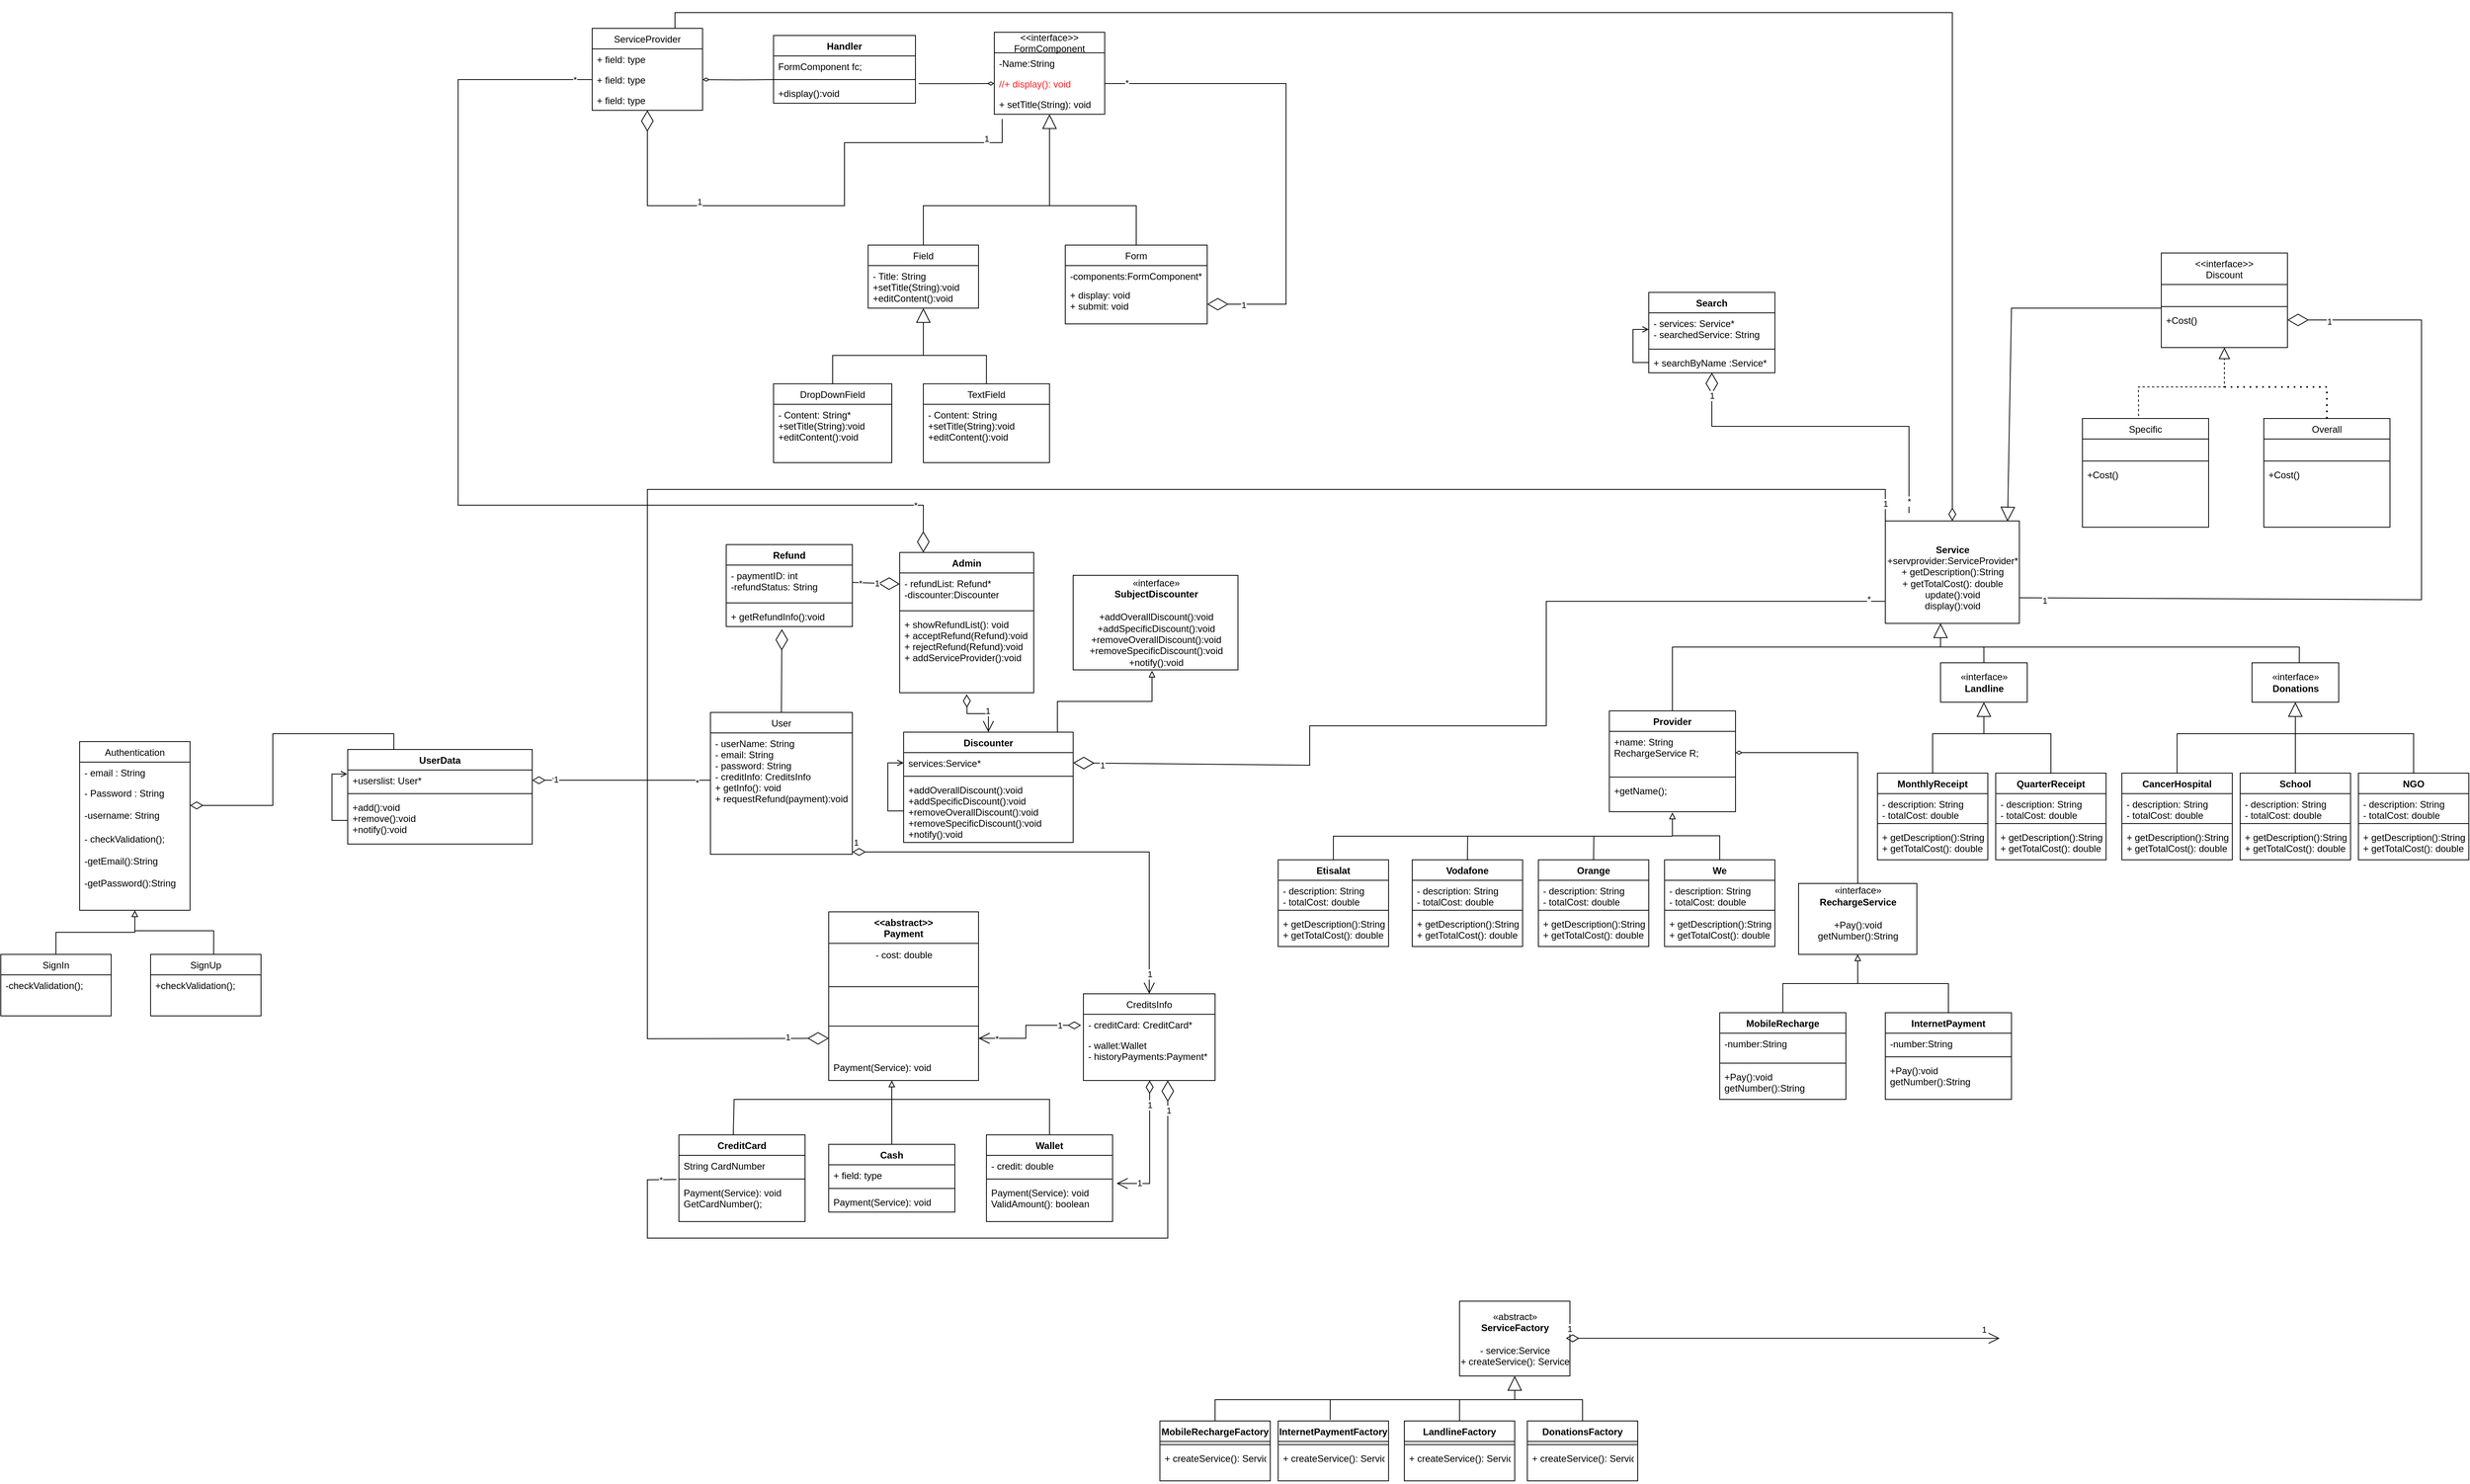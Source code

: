 <mxfile version="20.2.3" type="device"><diagram id="C5RBs43oDa-KdzZeNtuy" name="Page-1"><mxGraphModel dx="4557" dy="2467" grid="1" gridSize="10" guides="1" tooltips="1" connect="1" arrows="1" fold="1" page="1" pageScale="1" pageWidth="827" pageHeight="1169" math="0" shadow="0"><root><mxCell id="WIyWlLk6GJQsqaUBKTNV-0"/><mxCell id="WIyWlLk6GJQsqaUBKTNV-1" parent="WIyWlLk6GJQsqaUBKTNV-0"/><mxCell id="0XFEExW7JpmIk9P3upjx-26" style="edgeStyle=orthogonalEdgeStyle;rounded=0;orthogonalLoop=1;jettySize=auto;html=1;exitX=0.75;exitY=0;exitDx=0;exitDy=0;fontColor=#FF1F26;endArrow=diamondThin;endFill=0;entryX=0.5;entryY=0;entryDx=0;entryDy=0;endSize=14;startSize=12;" edge="1" parent="WIyWlLk6GJQsqaUBKTNV-1" source="7OQhZvcJG2Yff7YvxG0x-13" target="HefQ7iWoNvamnwe7MAIj-0"><mxGeometry relative="1" as="geometry"><mxPoint x="-650.0" y="-862.308" as="sourcePoint"/></mxGeometry></mxCell><mxCell id="HefQ7iWoNvamnwe7MAIj-0" value="&lt;br&gt;&lt;b&gt;Service&lt;br&gt;&lt;/b&gt;+&lt;span style=&quot;text-align: left;&quot;&gt;servprovider:&lt;/span&gt;ServiceProvider&lt;span style=&quot;text-align: left;&quot;&gt;*&lt;/span&gt;&lt;br&gt;+ getDescription():String&lt;br&gt;+ getTotalCost(): double&lt;br&gt;update():void&lt;br&gt;display():void" style="html=1;" parent="WIyWlLk6GJQsqaUBKTNV-1" vertex="1"><mxGeometry x="50" width="170" height="130" as="geometry"/></mxCell><mxCell id="HefQ7iWoNvamnwe7MAIj-6" value="«interface»&lt;br&gt;&lt;b&gt;Landline&lt;/b&gt;" style="html=1;" parent="WIyWlLk6GJQsqaUBKTNV-1" vertex="1"><mxGeometry x="120" y="180" width="110" height="50" as="geometry"/></mxCell><mxCell id="HefQ7iWoNvamnwe7MAIj-7" value="«interface»&lt;br&gt;&lt;b&gt;Donations&lt;/b&gt;" style="html=1;" parent="WIyWlLk6GJQsqaUBKTNV-1" vertex="1"><mxGeometry x="515" y="180" width="110" height="50" as="geometry"/></mxCell><mxCell id="HefQ7iWoNvamnwe7MAIj-15" value="" style="endArrow=block;endSize=16;endFill=0;html=1;rounded=0;exitX=0.545;exitY=0;exitDx=0;exitDy=0;exitPerimeter=0;" parent="WIyWlLk6GJQsqaUBKTNV-1" source="HefQ7iWoNvamnwe7MAIj-7" edge="1"><mxGeometry width="160" relative="1" as="geometry"><mxPoint x="120" y="150" as="sourcePoint"/><mxPoint x="120" y="130" as="targetPoint"/><Array as="points"><mxPoint x="575" y="160"/><mxPoint x="230" y="160"/><mxPoint x="120" y="160"/></Array></mxGeometry></mxCell><mxCell id="HefQ7iWoNvamnwe7MAIj-30" value="" style="endArrow=none;html=1;rounded=0;" parent="WIyWlLk6GJQsqaUBKTNV-1" source="HefQ7iWoNvamnwe7MAIj-6" edge="1"><mxGeometry width="50" height="50" relative="1" as="geometry"><mxPoint x="175" y="159.289" as="sourcePoint"/><mxPoint x="175" y="160" as="targetPoint"/></mxGeometry></mxCell><mxCell id="6RtjnAThD4UF2IL7-Zdi-38" style="edgeStyle=orthogonalEdgeStyle;rounded=0;orthogonalLoop=1;jettySize=auto;html=1;exitX=0.5;exitY=0;exitDx=0;exitDy=0;endArrow=none;endFill=0;" parent="WIyWlLk6GJQsqaUBKTNV-1" source="HefQ7iWoNvamnwe7MAIj-31" edge="1"><mxGeometry relative="1" as="geometry"><mxPoint x="-479.655" y="400.0" as="targetPoint"/></mxGeometry></mxCell><mxCell id="HefQ7iWoNvamnwe7MAIj-31" value="Vodafone" style="swimlane;fontStyle=1;align=center;verticalAlign=top;childLayout=stackLayout;horizontal=1;startSize=26;horizontalStack=0;resizeParent=1;resizeParentMax=0;resizeLast=0;collapsible=1;marginBottom=0;" parent="WIyWlLk6GJQsqaUBKTNV-1" vertex="1"><mxGeometry x="-550" y="430" width="140" height="110" as="geometry"/></mxCell><mxCell id="HefQ7iWoNvamnwe7MAIj-32" value="- description: String&#10;- totalCost: double" style="text;strokeColor=none;fillColor=none;align=left;verticalAlign=top;spacingLeft=4;spacingRight=4;overflow=hidden;rotatable=0;points=[[0,0.5],[1,0.5]];portConstraint=eastwest;" parent="HefQ7iWoNvamnwe7MAIj-31" vertex="1"><mxGeometry y="26" width="140" height="34" as="geometry"/></mxCell><mxCell id="HefQ7iWoNvamnwe7MAIj-33" value="" style="line;strokeWidth=1;fillColor=none;align=left;verticalAlign=middle;spacingTop=-1;spacingLeft=3;spacingRight=3;rotatable=0;labelPosition=right;points=[];portConstraint=eastwest;" parent="HefQ7iWoNvamnwe7MAIj-31" vertex="1"><mxGeometry y="60" width="140" height="8" as="geometry"/></mxCell><mxCell id="HefQ7iWoNvamnwe7MAIj-34" value="+ getDescription():String&#10;+ getTotalCost(): double" style="text;strokeColor=none;fillColor=none;align=left;verticalAlign=top;spacingLeft=4;spacingRight=4;overflow=hidden;rotatable=0;points=[[0,0.5],[1,0.5]];portConstraint=eastwest;" parent="HefQ7iWoNvamnwe7MAIj-31" vertex="1"><mxGeometry y="68" width="140" height="42" as="geometry"/></mxCell><mxCell id="6RtjnAThD4UF2IL7-Zdi-39" style="edgeStyle=orthogonalEdgeStyle;rounded=0;orthogonalLoop=1;jettySize=auto;html=1;exitX=0.5;exitY=0;exitDx=0;exitDy=0;endArrow=none;endFill=0;" parent="WIyWlLk6GJQsqaUBKTNV-1" source="HefQ7iWoNvamnwe7MAIj-35" edge="1"><mxGeometry relative="1" as="geometry"><mxPoint x="-319.655" y="400.0" as="targetPoint"/></mxGeometry></mxCell><mxCell id="HefQ7iWoNvamnwe7MAIj-35" value="Orange" style="swimlane;fontStyle=1;align=center;verticalAlign=top;childLayout=stackLayout;horizontal=1;startSize=26;horizontalStack=0;resizeParent=1;resizeParentMax=0;resizeLast=0;collapsible=1;marginBottom=0;" parent="WIyWlLk6GJQsqaUBKTNV-1" vertex="1"><mxGeometry x="-390" y="430" width="140" height="110" as="geometry"/></mxCell><mxCell id="HefQ7iWoNvamnwe7MAIj-36" value="- description: String&#10;- totalCost: double" style="text;strokeColor=none;fillColor=none;align=left;verticalAlign=top;spacingLeft=4;spacingRight=4;overflow=hidden;rotatable=0;points=[[0,0.5],[1,0.5]];portConstraint=eastwest;" parent="HefQ7iWoNvamnwe7MAIj-35" vertex="1"><mxGeometry y="26" width="140" height="34" as="geometry"/></mxCell><mxCell id="HefQ7iWoNvamnwe7MAIj-37" value="" style="line;strokeWidth=1;fillColor=none;align=left;verticalAlign=middle;spacingTop=-1;spacingLeft=3;spacingRight=3;rotatable=0;labelPosition=right;points=[];portConstraint=eastwest;" parent="HefQ7iWoNvamnwe7MAIj-35" vertex="1"><mxGeometry y="60" width="140" height="8" as="geometry"/></mxCell><mxCell id="HefQ7iWoNvamnwe7MAIj-38" value="+ getDescription():String&#10;+ getTotalCost(): double" style="text;strokeColor=none;fillColor=none;align=left;verticalAlign=top;spacingLeft=4;spacingRight=4;overflow=hidden;rotatable=0;points=[[0,0.5],[1,0.5]];portConstraint=eastwest;" parent="HefQ7iWoNvamnwe7MAIj-35" vertex="1"><mxGeometry y="68" width="140" height="42" as="geometry"/></mxCell><mxCell id="6RtjnAThD4UF2IL7-Zdi-36" style="edgeStyle=orthogonalEdgeStyle;rounded=0;orthogonalLoop=1;jettySize=auto;html=1;exitX=0.5;exitY=0;exitDx=0;exitDy=0;entryX=0.5;entryY=1.025;entryDx=0;entryDy=0;entryPerimeter=0;endArrow=block;endFill=0;" parent="WIyWlLk6GJQsqaUBKTNV-1" source="HefQ7iWoNvamnwe7MAIj-39" target="6RtjnAThD4UF2IL7-Zdi-17" edge="1"><mxGeometry relative="1" as="geometry"/></mxCell><mxCell id="HefQ7iWoNvamnwe7MAIj-39" value="We" style="swimlane;fontStyle=1;align=center;verticalAlign=top;childLayout=stackLayout;horizontal=1;startSize=26;horizontalStack=0;resizeParent=1;resizeParentMax=0;resizeLast=0;collapsible=1;marginBottom=0;" parent="WIyWlLk6GJQsqaUBKTNV-1" vertex="1"><mxGeometry x="-230" y="430" width="140" height="110" as="geometry"/></mxCell><mxCell id="HefQ7iWoNvamnwe7MAIj-40" value="- description: String&#10;- totalCost: double" style="text;strokeColor=none;fillColor=none;align=left;verticalAlign=top;spacingLeft=4;spacingRight=4;overflow=hidden;rotatable=0;points=[[0,0.5],[1,0.5]];portConstraint=eastwest;" parent="HefQ7iWoNvamnwe7MAIj-39" vertex="1"><mxGeometry y="26" width="140" height="34" as="geometry"/></mxCell><mxCell id="HefQ7iWoNvamnwe7MAIj-41" value="" style="line;strokeWidth=1;fillColor=none;align=left;verticalAlign=middle;spacingTop=-1;spacingLeft=3;spacingRight=3;rotatable=0;labelPosition=right;points=[];portConstraint=eastwest;" parent="HefQ7iWoNvamnwe7MAIj-39" vertex="1"><mxGeometry y="60" width="140" height="8" as="geometry"/></mxCell><mxCell id="HefQ7iWoNvamnwe7MAIj-42" value="+ getDescription():String&#10;+ getTotalCost(): double" style="text;strokeColor=none;fillColor=none;align=left;verticalAlign=top;spacingLeft=4;spacingRight=4;overflow=hidden;rotatable=0;points=[[0,0.5],[1,0.5]];portConstraint=eastwest;" parent="HefQ7iWoNvamnwe7MAIj-39" vertex="1"><mxGeometry y="68" width="140" height="42" as="geometry"/></mxCell><mxCell id="HefQ7iWoNvamnwe7MAIj-43" value="Etisalat" style="swimlane;fontStyle=1;align=center;verticalAlign=top;childLayout=stackLayout;horizontal=1;startSize=26;horizontalStack=0;resizeParent=1;resizeParentMax=0;resizeLast=0;collapsible=1;marginBottom=0;" parent="WIyWlLk6GJQsqaUBKTNV-1" vertex="1"><mxGeometry x="-720" y="430" width="140" height="110" as="geometry"/></mxCell><mxCell id="HefQ7iWoNvamnwe7MAIj-44" value="- description: String&#10;- totalCost: double" style="text;strokeColor=none;fillColor=none;align=left;verticalAlign=top;spacingLeft=4;spacingRight=4;overflow=hidden;rotatable=0;points=[[0,0.5],[1,0.5]];portConstraint=eastwest;" parent="HefQ7iWoNvamnwe7MAIj-43" vertex="1"><mxGeometry y="26" width="140" height="34" as="geometry"/></mxCell><mxCell id="HefQ7iWoNvamnwe7MAIj-45" value="" style="line;strokeWidth=1;fillColor=none;align=left;verticalAlign=middle;spacingTop=-1;spacingLeft=3;spacingRight=3;rotatable=0;labelPosition=right;points=[];portConstraint=eastwest;" parent="HefQ7iWoNvamnwe7MAIj-43" vertex="1"><mxGeometry y="60" width="140" height="8" as="geometry"/></mxCell><mxCell id="HefQ7iWoNvamnwe7MAIj-46" value="+ getDescription():String&#10;+ getTotalCost(): double" style="text;strokeColor=none;fillColor=none;align=left;verticalAlign=top;spacingLeft=4;spacingRight=4;overflow=hidden;rotatable=0;points=[[0,0.5],[1,0.5]];portConstraint=eastwest;" parent="HefQ7iWoNvamnwe7MAIj-43" vertex="1"><mxGeometry y="68" width="140" height="42" as="geometry"/></mxCell><mxCell id="gguCtRgFCR32gt8CddoW-0" value="MonthlyReceipt" style="swimlane;fontStyle=1;align=center;verticalAlign=top;childLayout=stackLayout;horizontal=1;startSize=26;horizontalStack=0;resizeParent=1;resizeParentMax=0;resizeLast=0;collapsible=1;marginBottom=0;" parent="WIyWlLk6GJQsqaUBKTNV-1" vertex="1"><mxGeometry x="40" y="320" width="140" height="110" as="geometry"/></mxCell><mxCell id="gguCtRgFCR32gt8CddoW-1" value="- description: String&#10;- totalCost: double" style="text;strokeColor=none;fillColor=none;align=left;verticalAlign=top;spacingLeft=4;spacingRight=4;overflow=hidden;rotatable=0;points=[[0,0.5],[1,0.5]];portConstraint=eastwest;" parent="gguCtRgFCR32gt8CddoW-0" vertex="1"><mxGeometry y="26" width="140" height="34" as="geometry"/></mxCell><mxCell id="gguCtRgFCR32gt8CddoW-2" value="" style="line;strokeWidth=1;fillColor=none;align=left;verticalAlign=middle;spacingTop=-1;spacingLeft=3;spacingRight=3;rotatable=0;labelPosition=right;points=[];portConstraint=eastwest;" parent="gguCtRgFCR32gt8CddoW-0" vertex="1"><mxGeometry y="60" width="140" height="8" as="geometry"/></mxCell><mxCell id="gguCtRgFCR32gt8CddoW-3" value="+ getDescription():String&#10;+ getTotalCost(): double" style="text;strokeColor=none;fillColor=none;align=left;verticalAlign=top;spacingLeft=4;spacingRight=4;overflow=hidden;rotatable=0;points=[[0,0.5],[1,0.5]];portConstraint=eastwest;" parent="gguCtRgFCR32gt8CddoW-0" vertex="1"><mxGeometry y="68" width="140" height="42" as="geometry"/></mxCell><mxCell id="gguCtRgFCR32gt8CddoW-4" value="QuarterReceipt" style="swimlane;fontStyle=1;align=center;verticalAlign=top;childLayout=stackLayout;horizontal=1;startSize=26;horizontalStack=0;resizeParent=1;resizeParentMax=0;resizeLast=0;collapsible=1;marginBottom=0;" parent="WIyWlLk6GJQsqaUBKTNV-1" vertex="1"><mxGeometry x="190" y="320" width="140" height="110" as="geometry"/></mxCell><mxCell id="gguCtRgFCR32gt8CddoW-5" value="- description: String&#10;- totalCost: double" style="text;strokeColor=none;fillColor=none;align=left;verticalAlign=top;spacingLeft=4;spacingRight=4;overflow=hidden;rotatable=0;points=[[0,0.5],[1,0.5]];portConstraint=eastwest;" parent="gguCtRgFCR32gt8CddoW-4" vertex="1"><mxGeometry y="26" width="140" height="34" as="geometry"/></mxCell><mxCell id="gguCtRgFCR32gt8CddoW-6" value="" style="line;strokeWidth=1;fillColor=none;align=left;verticalAlign=middle;spacingTop=-1;spacingLeft=3;spacingRight=3;rotatable=0;labelPosition=right;points=[];portConstraint=eastwest;" parent="gguCtRgFCR32gt8CddoW-4" vertex="1"><mxGeometry y="60" width="140" height="8" as="geometry"/></mxCell><mxCell id="gguCtRgFCR32gt8CddoW-7" value="+ getDescription():String&#10;+ getTotalCost(): double" style="text;strokeColor=none;fillColor=none;align=left;verticalAlign=top;spacingLeft=4;spacingRight=4;overflow=hidden;rotatable=0;points=[[0,0.5],[1,0.5]];portConstraint=eastwest;" parent="gguCtRgFCR32gt8CddoW-4" vertex="1"><mxGeometry y="68" width="140" height="42" as="geometry"/></mxCell><mxCell id="gguCtRgFCR32gt8CddoW-8" value="" style="endArrow=block;endSize=16;endFill=0;html=1;rounded=0;entryX=0.5;entryY=1;entryDx=0;entryDy=0;exitX=0.5;exitY=0;exitDx=0;exitDy=0;" parent="WIyWlLk6GJQsqaUBKTNV-1" source="gguCtRgFCR32gt8CddoW-4" target="HefQ7iWoNvamnwe7MAIj-6" edge="1"><mxGeometry width="160" relative="1" as="geometry"><mxPoint x="30" y="270" as="sourcePoint"/><mxPoint x="190" y="270" as="targetPoint"/><Array as="points"><mxPoint x="260" y="270"/><mxPoint x="175" y="270"/></Array></mxGeometry></mxCell><mxCell id="gguCtRgFCR32gt8CddoW-9" value="" style="endArrow=none;html=1;rounded=0;exitX=0.5;exitY=0;exitDx=0;exitDy=0;" parent="WIyWlLk6GJQsqaUBKTNV-1" source="gguCtRgFCR32gt8CddoW-0" edge="1"><mxGeometry width="50" height="50" relative="1" as="geometry"><mxPoint x="80" y="290" as="sourcePoint"/><mxPoint x="180" y="270" as="targetPoint"/><Array as="points"><mxPoint x="110" y="270"/></Array></mxGeometry></mxCell><mxCell id="gguCtRgFCR32gt8CddoW-10" value="NGO" style="swimlane;fontStyle=1;align=center;verticalAlign=top;childLayout=stackLayout;horizontal=1;startSize=26;horizontalStack=0;resizeParent=1;resizeParentMax=0;resizeLast=0;collapsible=1;marginBottom=0;" parent="WIyWlLk6GJQsqaUBKTNV-1" vertex="1"><mxGeometry x="650" y="320" width="140" height="110" as="geometry"/></mxCell><mxCell id="gguCtRgFCR32gt8CddoW-11" value="- description: String&#10;- totalCost: double" style="text;strokeColor=none;fillColor=none;align=left;verticalAlign=top;spacingLeft=4;spacingRight=4;overflow=hidden;rotatable=0;points=[[0,0.5],[1,0.5]];portConstraint=eastwest;" parent="gguCtRgFCR32gt8CddoW-10" vertex="1"><mxGeometry y="26" width="140" height="34" as="geometry"/></mxCell><mxCell id="gguCtRgFCR32gt8CddoW-12" value="" style="line;strokeWidth=1;fillColor=none;align=left;verticalAlign=middle;spacingTop=-1;spacingLeft=3;spacingRight=3;rotatable=0;labelPosition=right;points=[];portConstraint=eastwest;" parent="gguCtRgFCR32gt8CddoW-10" vertex="1"><mxGeometry y="60" width="140" height="8" as="geometry"/></mxCell><mxCell id="gguCtRgFCR32gt8CddoW-13" value="+ getDescription():String&#10;+ getTotalCost(): double" style="text;strokeColor=none;fillColor=none;align=left;verticalAlign=top;spacingLeft=4;spacingRight=4;overflow=hidden;rotatable=0;points=[[0,0.5],[1,0.5]];portConstraint=eastwest;" parent="gguCtRgFCR32gt8CddoW-10" vertex="1"><mxGeometry y="68" width="140" height="42" as="geometry"/></mxCell><mxCell id="gguCtRgFCR32gt8CddoW-14" value="CancerHospital" style="swimlane;fontStyle=1;align=center;verticalAlign=top;childLayout=stackLayout;horizontal=1;startSize=26;horizontalStack=0;resizeParent=1;resizeParentMax=0;resizeLast=0;collapsible=1;marginBottom=0;" parent="WIyWlLk6GJQsqaUBKTNV-1" vertex="1"><mxGeometry x="350" y="320" width="140" height="110" as="geometry"/></mxCell><mxCell id="gguCtRgFCR32gt8CddoW-15" value="- description: String&#10;- totalCost: double" style="text;strokeColor=none;fillColor=none;align=left;verticalAlign=top;spacingLeft=4;spacingRight=4;overflow=hidden;rotatable=0;points=[[0,0.5],[1,0.5]];portConstraint=eastwest;" parent="gguCtRgFCR32gt8CddoW-14" vertex="1"><mxGeometry y="26" width="140" height="34" as="geometry"/></mxCell><mxCell id="gguCtRgFCR32gt8CddoW-16" value="" style="line;strokeWidth=1;fillColor=none;align=left;verticalAlign=middle;spacingTop=-1;spacingLeft=3;spacingRight=3;rotatable=0;labelPosition=right;points=[];portConstraint=eastwest;" parent="gguCtRgFCR32gt8CddoW-14" vertex="1"><mxGeometry y="60" width="140" height="8" as="geometry"/></mxCell><mxCell id="gguCtRgFCR32gt8CddoW-17" value="+ getDescription():String&#10;+ getTotalCost(): double" style="text;strokeColor=none;fillColor=none;align=left;verticalAlign=top;spacingLeft=4;spacingRight=4;overflow=hidden;rotatable=0;points=[[0,0.5],[1,0.5]];portConstraint=eastwest;" parent="gguCtRgFCR32gt8CddoW-14" vertex="1"><mxGeometry y="68" width="140" height="42" as="geometry"/></mxCell><mxCell id="gguCtRgFCR32gt8CddoW-18" value="School" style="swimlane;fontStyle=1;align=center;verticalAlign=top;childLayout=stackLayout;horizontal=1;startSize=26;horizontalStack=0;resizeParent=1;resizeParentMax=0;resizeLast=0;collapsible=1;marginBottom=0;" parent="WIyWlLk6GJQsqaUBKTNV-1" vertex="1"><mxGeometry x="500" y="320" width="140" height="110" as="geometry"/></mxCell><mxCell id="gguCtRgFCR32gt8CddoW-19" value="- description: String&#10;- totalCost: double" style="text;strokeColor=none;fillColor=none;align=left;verticalAlign=top;spacingLeft=4;spacingRight=4;overflow=hidden;rotatable=0;points=[[0,0.5],[1,0.5]];portConstraint=eastwest;" parent="gguCtRgFCR32gt8CddoW-18" vertex="1"><mxGeometry y="26" width="140" height="34" as="geometry"/></mxCell><mxCell id="gguCtRgFCR32gt8CddoW-20" value="" style="line;strokeWidth=1;fillColor=none;align=left;verticalAlign=middle;spacingTop=-1;spacingLeft=3;spacingRight=3;rotatable=0;labelPosition=right;points=[];portConstraint=eastwest;" parent="gguCtRgFCR32gt8CddoW-18" vertex="1"><mxGeometry y="60" width="140" height="8" as="geometry"/></mxCell><mxCell id="gguCtRgFCR32gt8CddoW-21" value="+ getDescription():String&#10;+ getTotalCost(): double" style="text;strokeColor=none;fillColor=none;align=left;verticalAlign=top;spacingLeft=4;spacingRight=4;overflow=hidden;rotatable=0;points=[[0,0.5],[1,0.5]];portConstraint=eastwest;" parent="gguCtRgFCR32gt8CddoW-18" vertex="1"><mxGeometry y="68" width="140" height="42" as="geometry"/></mxCell><mxCell id="gguCtRgFCR32gt8CddoW-22" value="" style="endArrow=block;endSize=16;endFill=0;html=1;rounded=0;entryX=0.5;entryY=1;entryDx=0;entryDy=0;exitX=0.5;exitY=0;exitDx=0;exitDy=0;" parent="WIyWlLk6GJQsqaUBKTNV-1" source="gguCtRgFCR32gt8CddoW-10" target="HefQ7iWoNvamnwe7MAIj-7" edge="1"><mxGeometry width="160" relative="1" as="geometry"><mxPoint x="440" y="260" as="sourcePoint"/><mxPoint x="600" y="260" as="targetPoint"/><Array as="points"><mxPoint x="720" y="270"/><mxPoint x="570" y="270"/></Array></mxGeometry></mxCell><mxCell id="gguCtRgFCR32gt8CddoW-23" value="" style="endArrow=none;html=1;rounded=0;exitX=0.5;exitY=0;exitDx=0;exitDy=0;" parent="WIyWlLk6GJQsqaUBKTNV-1" source="gguCtRgFCR32gt8CddoW-14" edge="1"><mxGeometry width="50" height="50" relative="1" as="geometry"><mxPoint x="440" y="310" as="sourcePoint"/><mxPoint x="570" y="270" as="targetPoint"/><Array as="points"><mxPoint x="420" y="270"/></Array></mxGeometry></mxCell><mxCell id="gguCtRgFCR32gt8CddoW-24" value="" style="endArrow=none;html=1;rounded=0;exitX=0.5;exitY=0;exitDx=0;exitDy=0;" parent="WIyWlLk6GJQsqaUBKTNV-1" source="gguCtRgFCR32gt8CddoW-18" edge="1"><mxGeometry width="50" height="50" relative="1" as="geometry"><mxPoint x="550" y="320" as="sourcePoint"/><mxPoint x="570" y="270" as="targetPoint"/></mxGeometry></mxCell><mxCell id="gguCtRgFCR32gt8CddoW-40" value="MobileRechargeFactory" style="swimlane;fontStyle=1;align=center;verticalAlign=top;childLayout=stackLayout;horizontal=1;startSize=26;horizontalStack=0;resizeParent=1;resizeParentMax=0;resizeLast=0;collapsible=1;marginBottom=0;" parent="WIyWlLk6GJQsqaUBKTNV-1" vertex="1"><mxGeometry x="-870" y="1142" width="140" height="76" as="geometry"/></mxCell><mxCell id="gguCtRgFCR32gt8CddoW-42" value="" style="line;strokeWidth=1;fillColor=none;align=left;verticalAlign=middle;spacingTop=-1;spacingLeft=3;spacingRight=3;rotatable=0;labelPosition=right;points=[];portConstraint=eastwest;" parent="gguCtRgFCR32gt8CddoW-40" vertex="1"><mxGeometry y="26" width="140" height="8" as="geometry"/></mxCell><mxCell id="gguCtRgFCR32gt8CddoW-43" value="+ createService(): Service" style="text;strokeColor=none;fillColor=none;align=left;verticalAlign=top;spacingLeft=4;spacingRight=4;overflow=hidden;rotatable=0;points=[[0,0.5],[1,0.5]];portConstraint=eastwest;" parent="gguCtRgFCR32gt8CddoW-40" vertex="1"><mxGeometry y="34" width="140" height="42" as="geometry"/></mxCell><mxCell id="gguCtRgFCR32gt8CddoW-83" value="User" style="swimlane;fontStyle=0;childLayout=stackLayout;horizontal=1;startSize=26;fillColor=none;horizontalStack=0;resizeParent=1;resizeParentMax=0;resizeLast=0;collapsible=1;marginBottom=0;" parent="WIyWlLk6GJQsqaUBKTNV-1" vertex="1"><mxGeometry x="-1440" y="243" width="180" height="180" as="geometry"/></mxCell><mxCell id="gguCtRgFCR32gt8CddoW-84" value="- userName: String&#10;- email: String&#10;- password: String&#10;- creditInfo: CreditsInfo&#10;+ getInfo(): void&#10;+ requestRefund(payment):void" style="text;strokeColor=none;fillColor=none;align=left;verticalAlign=top;spacingLeft=4;spacingRight=4;overflow=hidden;rotatable=0;points=[[0,0.5],[1,0.5]];portConstraint=eastwest;" parent="gguCtRgFCR32gt8CddoW-83" vertex="1"><mxGeometry y="26" width="180" height="154" as="geometry"/></mxCell><mxCell id="gguCtRgFCR32gt8CddoW-141" value="&lt;&lt;abstract&gt;&gt;&#10;Payment" style="swimlane;fontStyle=1;align=center;verticalAlign=top;childLayout=stackLayout;horizontal=1;startSize=40;horizontalStack=0;resizeParent=1;resizeParentMax=0;resizeLast=0;collapsible=1;marginBottom=0;" parent="WIyWlLk6GJQsqaUBKTNV-1" vertex="1"><mxGeometry x="-1290" y="496" width="190" height="214" as="geometry"/></mxCell><mxCell id="gguCtRgFCR32gt8CddoW-186" value="&lt;span style=&quot;text-align: left;&quot;&gt;- cost: double&lt;/span&gt;" style="text;html=1;align=center;verticalAlign=middle;resizable=0;points=[];autosize=1;strokeColor=none;fillColor=none;" parent="gguCtRgFCR32gt8CddoW-141" vertex="1"><mxGeometry y="40" width="190" height="30" as="geometry"/></mxCell><mxCell id="gguCtRgFCR32gt8CddoW-245" value="" style="line;strokeWidth=1;fillColor=none;align=left;verticalAlign=middle;spacingTop=-1;spacingLeft=3;spacingRight=3;rotatable=0;labelPosition=right;points=[];portConstraint=eastwest;" parent="gguCtRgFCR32gt8CddoW-141" vertex="1"><mxGeometry y="70" width="190" height="50" as="geometry"/></mxCell><mxCell id="gguCtRgFCR32gt8CddoW-142" value="" style="line;strokeWidth=1;fillColor=none;align=left;verticalAlign=middle;spacingTop=-1;spacingLeft=3;spacingRight=3;rotatable=0;labelPosition=right;points=[];portConstraint=eastwest;" parent="gguCtRgFCR32gt8CddoW-141" vertex="1"><mxGeometry y="120" width="190" height="50" as="geometry"/></mxCell><mxCell id="gguCtRgFCR32gt8CddoW-143" value="&#10;Payment(Service): void" style="text;strokeColor=none;fillColor=none;align=left;verticalAlign=top;spacingLeft=4;spacingRight=4;overflow=hidden;rotatable=0;points=[[0,0.5],[1,0.5]];portConstraint=eastwest;" parent="gguCtRgFCR32gt8CddoW-141" vertex="1"><mxGeometry y="170" width="190" height="44" as="geometry"/></mxCell><mxCell id="gguCtRgFCR32gt8CddoW-144" value="CreditCard" style="swimlane;fontStyle=1;align=center;verticalAlign=top;childLayout=stackLayout;horizontal=1;startSize=26;horizontalStack=0;resizeParent=1;resizeParentMax=0;resizeLast=0;collapsible=1;marginBottom=0;" parent="WIyWlLk6GJQsqaUBKTNV-1" vertex="1"><mxGeometry x="-1480" y="779" width="160" height="110" as="geometry"/></mxCell><mxCell id="gguCtRgFCR32gt8CddoW-145" value="String CardNumber" style="text;strokeColor=none;fillColor=none;align=left;verticalAlign=top;spacingLeft=4;spacingRight=4;overflow=hidden;rotatable=0;points=[[0,0.5],[1,0.5]];portConstraint=eastwest;" parent="gguCtRgFCR32gt8CddoW-144" vertex="1"><mxGeometry y="26" width="160" height="26" as="geometry"/></mxCell><mxCell id="gguCtRgFCR32gt8CddoW-146" value="" style="line;strokeWidth=1;fillColor=none;align=left;verticalAlign=middle;spacingTop=-1;spacingLeft=3;spacingRight=3;rotatable=0;labelPosition=right;points=[];portConstraint=eastwest;" parent="gguCtRgFCR32gt8CddoW-144" vertex="1"><mxGeometry y="52" width="160" height="8" as="geometry"/></mxCell><mxCell id="gguCtRgFCR32gt8CddoW-147" value="Payment(Service): void&#10;GetCardNumber();" style="text;strokeColor=none;fillColor=none;align=left;verticalAlign=top;spacingLeft=4;spacingRight=4;overflow=hidden;rotatable=0;points=[[0,0.5],[1,0.5]];portConstraint=eastwest;" parent="gguCtRgFCR32gt8CddoW-144" vertex="1"><mxGeometry y="60" width="160" height="50" as="geometry"/></mxCell><mxCell id="gguCtRgFCR32gt8CddoW-148" value="" style="endArrow=none;html=1;rounded=0;entryX=0.5;entryY=0;entryDx=0;entryDy=0;exitX=0.431;exitY=-0.004;exitDx=0;exitDy=0;exitPerimeter=0;" parent="WIyWlLk6GJQsqaUBKTNV-1" source="gguCtRgFCR32gt8CddoW-144" target="gguCtRgFCR32gt8CddoW-149" edge="1"><mxGeometry width="50" height="50" relative="1" as="geometry"><mxPoint x="-1450" y="734" as="sourcePoint"/><mxPoint x="-1210" y="734" as="targetPoint"/><Array as="points"><mxPoint x="-1410" y="734"/><mxPoint x="-1330" y="734"/><mxPoint x="-1210" y="734"/></Array></mxGeometry></mxCell><mxCell id="gguCtRgFCR32gt8CddoW-149" value="Cash" style="swimlane;fontStyle=1;align=center;verticalAlign=top;childLayout=stackLayout;horizontal=1;startSize=26;horizontalStack=0;resizeParent=1;resizeParentMax=0;resizeLast=0;collapsible=1;marginBottom=0;" parent="WIyWlLk6GJQsqaUBKTNV-1" vertex="1"><mxGeometry x="-1290" y="791" width="160" height="86" as="geometry"/></mxCell><mxCell id="gguCtRgFCR32gt8CddoW-150" value="+ field: type" style="text;strokeColor=none;fillColor=none;align=left;verticalAlign=top;spacingLeft=4;spacingRight=4;overflow=hidden;rotatable=0;points=[[0,0.5],[1,0.5]];portConstraint=eastwest;" parent="gguCtRgFCR32gt8CddoW-149" vertex="1"><mxGeometry y="26" width="160" height="26" as="geometry"/></mxCell><mxCell id="gguCtRgFCR32gt8CddoW-151" value="" style="line;strokeWidth=1;fillColor=none;align=left;verticalAlign=middle;spacingTop=-1;spacingLeft=3;spacingRight=3;rotatable=0;labelPosition=right;points=[];portConstraint=eastwest;" parent="gguCtRgFCR32gt8CddoW-149" vertex="1"><mxGeometry y="52" width="160" height="8" as="geometry"/></mxCell><mxCell id="gguCtRgFCR32gt8CddoW-152" value="Payment(Service): void" style="text;strokeColor=none;fillColor=none;align=left;verticalAlign=top;spacingLeft=4;spacingRight=4;overflow=hidden;rotatable=0;points=[[0,0.5],[1,0.5]];portConstraint=eastwest;" parent="gguCtRgFCR32gt8CddoW-149" vertex="1"><mxGeometry y="60" width="160" height="26" as="geometry"/></mxCell><mxCell id="gguCtRgFCR32gt8CddoW-153" value="" style="endArrow=none;html=1;rounded=0;entryX=0.5;entryY=0;entryDx=0;entryDy=0;" parent="WIyWlLk6GJQsqaUBKTNV-1" target="gguCtRgFCR32gt8CddoW-154" edge="1"><mxGeometry width="50" height="50" relative="1" as="geometry"><mxPoint x="-1210.0" y="734" as="sourcePoint"/><mxPoint x="-960" y="734" as="targetPoint"/><Array as="points"><mxPoint x="-1010" y="734"/></Array></mxGeometry></mxCell><mxCell id="gguCtRgFCR32gt8CddoW-154" value="Wallet" style="swimlane;fontStyle=1;align=center;verticalAlign=top;childLayout=stackLayout;horizontal=1;startSize=26;horizontalStack=0;resizeParent=1;resizeParentMax=0;resizeLast=0;collapsible=1;marginBottom=0;" parent="WIyWlLk6GJQsqaUBKTNV-1" vertex="1"><mxGeometry x="-1090" y="779" width="160" height="110" as="geometry"/></mxCell><mxCell id="gguCtRgFCR32gt8CddoW-155" value="- credit: double" style="text;strokeColor=none;fillColor=none;align=left;verticalAlign=top;spacingLeft=4;spacingRight=4;overflow=hidden;rotatable=0;points=[[0,0.5],[1,0.5]];portConstraint=eastwest;" parent="gguCtRgFCR32gt8CddoW-154" vertex="1"><mxGeometry y="26" width="160" height="26" as="geometry"/></mxCell><mxCell id="gguCtRgFCR32gt8CddoW-156" value="" style="line;strokeWidth=1;fillColor=none;align=left;verticalAlign=middle;spacingTop=-1;spacingLeft=3;spacingRight=3;rotatable=0;labelPosition=right;points=[];portConstraint=eastwest;" parent="gguCtRgFCR32gt8CddoW-154" vertex="1"><mxGeometry y="52" width="160" height="8" as="geometry"/></mxCell><mxCell id="gguCtRgFCR32gt8CddoW-157" value="Payment(Service): void&#10;ValidAmount(): boolean" style="text;strokeColor=none;fillColor=none;align=left;verticalAlign=top;spacingLeft=4;spacingRight=4;overflow=hidden;rotatable=0;points=[[0,0.5],[1,0.5]];portConstraint=eastwest;" parent="gguCtRgFCR32gt8CddoW-154" vertex="1"><mxGeometry y="60" width="160" height="50" as="geometry"/></mxCell><mxCell id="gguCtRgFCR32gt8CddoW-158" style="edgeStyle=orthogonalEdgeStyle;rounded=0;orthogonalLoop=1;jettySize=auto;html=1;endArrow=block;endFill=0;" parent="WIyWlLk6GJQsqaUBKTNV-1" edge="1"><mxGeometry relative="1" as="geometry"><mxPoint x="-1210" y="710" as="targetPoint"/><mxPoint x="-1210.0" y="739" as="sourcePoint"/><Array as="points"><mxPoint x="-1210" y="730"/><mxPoint x="-1210" y="730"/></Array></mxGeometry></mxCell><mxCell id="gguCtRgFCR32gt8CddoW-181" value="CreditsInfo" style="swimlane;fontStyle=0;childLayout=stackLayout;horizontal=1;startSize=26;fillColor=none;horizontalStack=0;resizeParent=1;resizeParentMax=0;resizeLast=0;collapsible=1;marginBottom=0;" parent="WIyWlLk6GJQsqaUBKTNV-1" vertex="1"><mxGeometry x="-967" y="600" width="167" height="110" as="geometry"/></mxCell><mxCell id="gguCtRgFCR32gt8CddoW-182" value="- creditCard: CreditCard*" style="text;strokeColor=none;fillColor=none;align=left;verticalAlign=top;spacingLeft=4;spacingRight=4;overflow=hidden;rotatable=0;points=[[0,0.5],[1,0.5]];portConstraint=eastwest;" parent="gguCtRgFCR32gt8CddoW-181" vertex="1"><mxGeometry y="26" width="167" height="26" as="geometry"/></mxCell><mxCell id="gguCtRgFCR32gt8CddoW-183" value="- wallet:Wallet&#10;- historyPayments:Payment*" style="text;strokeColor=none;fillColor=none;align=left;verticalAlign=top;spacingLeft=4;spacingRight=4;overflow=hidden;rotatable=0;points=[[0,0.5],[1,0.5]];portConstraint=eastwest;" parent="gguCtRgFCR32gt8CddoW-181" vertex="1"><mxGeometry y="52" width="167" height="58" as="geometry"/></mxCell><mxCell id="gguCtRgFCR32gt8CddoW-187" value="" style="endArrow=open;html=1;endSize=12;startArrow=diamondThin;startSize=14;startFill=0;edgeStyle=orthogonalEdgeStyle;align=left;verticalAlign=bottom;rounded=0;entryX=1.032;entryY=0.033;entryDx=0;entryDy=0;entryPerimeter=0;" parent="WIyWlLk6GJQsqaUBKTNV-1" target="gguCtRgFCR32gt8CddoW-157" edge="1"><mxGeometry x="-1" y="3" relative="1" as="geometry"><mxPoint x="-883" y="710" as="sourcePoint"/><mxPoint x="-850" y="840" as="targetPoint"/><Array as="points"><mxPoint x="-883" y="841"/></Array></mxGeometry></mxCell><mxCell id="gguCtRgFCR32gt8CddoW-188" value="1" style="edgeLabel;html=1;align=center;verticalAlign=middle;resizable=0;points=[];" parent="gguCtRgFCR32gt8CddoW-187" vertex="1" connectable="0"><mxGeometry x="0.665" y="-1" relative="1" as="geometry"><mxPoint as="offset"/></mxGeometry></mxCell><mxCell id="gguCtRgFCR32gt8CddoW-189" value="1" style="edgeLabel;html=1;align=center;verticalAlign=middle;resizable=0;points=[];" parent="gguCtRgFCR32gt8CddoW-187" vertex="1" connectable="0"><mxGeometry x="-0.645" relative="1" as="geometry"><mxPoint as="offset"/></mxGeometry></mxCell><mxCell id="gguCtRgFCR32gt8CddoW-190" value="" style="endArrow=diamondThin;endFill=0;endSize=24;html=1;rounded=0;exitX=-0.02;exitY=1.179;exitDx=0;exitDy=0;exitPerimeter=0;" parent="WIyWlLk6GJQsqaUBKTNV-1" source="gguCtRgFCR32gt8CddoW-145" edge="1"><mxGeometry width="160" relative="1" as="geometry"><mxPoint x="-870" y="820" as="sourcePoint"/><mxPoint x="-860" y="710" as="targetPoint"/><Array as="points"><mxPoint x="-1520" y="836"/><mxPoint x="-1520" y="910"/><mxPoint x="-860" y="910"/></Array></mxGeometry></mxCell><mxCell id="gguCtRgFCR32gt8CddoW-191" value="*" style="edgeLabel;html=1;align=center;verticalAlign=middle;resizable=0;points=[];" parent="gguCtRgFCR32gt8CddoW-190" vertex="1" connectable="0"><mxGeometry x="-0.959" relative="1" as="geometry"><mxPoint as="offset"/></mxGeometry></mxCell><mxCell id="gguCtRgFCR32gt8CddoW-192" value="1" style="edgeLabel;html=1;align=center;verticalAlign=middle;resizable=0;points=[];" parent="gguCtRgFCR32gt8CddoW-190" vertex="1" connectable="0"><mxGeometry x="0.923" y="-1" relative="1" as="geometry"><mxPoint as="offset"/></mxGeometry></mxCell><mxCell id="gguCtRgFCR32gt8CddoW-193" value="1" style="endArrow=open;html=1;endSize=12;startArrow=diamondThin;startSize=14;startFill=0;edgeStyle=orthogonalEdgeStyle;align=left;verticalAlign=bottom;rounded=0;entryX=0.5;entryY=0;entryDx=0;entryDy=0;" parent="WIyWlLk6GJQsqaUBKTNV-1" target="gguCtRgFCR32gt8CddoW-181" edge="1" source="gguCtRgFCR32gt8CddoW-84"><mxGeometry x="-1" y="3" relative="1" as="geometry"><mxPoint x="-1260" y="380" as="sourcePoint"/><mxPoint x="-1100" y="380" as="targetPoint"/><Array as="points"><mxPoint x="-883" y="420"/></Array></mxGeometry></mxCell><mxCell id="gguCtRgFCR32gt8CddoW-194" value="1" style="edgeLabel;html=1;align=center;verticalAlign=middle;resizable=0;points=[];" parent="gguCtRgFCR32gt8CddoW-193" vertex="1" connectable="0"><mxGeometry x="0.91" relative="1" as="geometry"><mxPoint as="offset"/></mxGeometry></mxCell><mxCell id="gguCtRgFCR32gt8CddoW-196" value="" style="endArrow=open;html=1;endSize=12;startArrow=diamondThin;startSize=14;startFill=0;edgeStyle=orthogonalEdgeStyle;align=left;verticalAlign=bottom;rounded=0;entryX=1;entryY=0.75;entryDx=0;entryDy=0;" parent="WIyWlLk6GJQsqaUBKTNV-1" target="gguCtRgFCR32gt8CddoW-141" edge="1"><mxGeometry x="-1" relative="1" as="geometry"><mxPoint x="-970" y="640" as="sourcePoint"/><mxPoint x="-1110" y="650" as="targetPoint"/><Array as="points"><mxPoint x="-1040" y="640"/><mxPoint x="-1040" y="657"/></Array><mxPoint as="offset"/></mxGeometry></mxCell><mxCell id="gguCtRgFCR32gt8CddoW-197" value="1" style="edgeLabel;html=1;align=center;verticalAlign=middle;resizable=0;points=[];" parent="gguCtRgFCR32gt8CddoW-196" vertex="1" connectable="0"><mxGeometry x="-0.622" relative="1" as="geometry"><mxPoint as="offset"/></mxGeometry></mxCell><mxCell id="gguCtRgFCR32gt8CddoW-198" value="*" style="edgeLabel;html=1;align=center;verticalAlign=middle;resizable=0;points=[];" parent="gguCtRgFCR32gt8CddoW-196" vertex="1" connectable="0"><mxGeometry x="0.695" relative="1" as="geometry"><mxPoint as="offset"/></mxGeometry></mxCell><mxCell id="gguCtRgFCR32gt8CddoW-217" value="Specific" style="swimlane;fontStyle=0;align=center;verticalAlign=top;childLayout=stackLayout;horizontal=1;startSize=26;horizontalStack=0;resizeParent=1;resizeLast=0;collapsible=1;marginBottom=0;rounded=0;shadow=0;strokeWidth=1;" parent="WIyWlLk6GJQsqaUBKTNV-1" vertex="1"><mxGeometry x="300" y="-130" width="160" height="138" as="geometry"><mxRectangle x="130" y="380" width="160" height="26" as="alternateBounds"/></mxGeometry></mxCell><mxCell id="gguCtRgFCR32gt8CddoW-218" value=" " style="text;align=left;verticalAlign=top;spacingLeft=4;spacingRight=4;overflow=hidden;rotatable=0;points=[[0,0.5],[1,0.5]];portConstraint=eastwest;rounded=0;shadow=0;html=0;" parent="gguCtRgFCR32gt8CddoW-217" vertex="1"><mxGeometry y="26" width="160" height="24" as="geometry"/></mxCell><mxCell id="gguCtRgFCR32gt8CddoW-219" value="" style="line;html=1;strokeWidth=1;align=left;verticalAlign=middle;spacingTop=-1;spacingLeft=3;spacingRight=3;rotatable=0;labelPosition=right;points=[];portConstraint=eastwest;" parent="gguCtRgFCR32gt8CddoW-217" vertex="1"><mxGeometry y="50" width="160" height="8" as="geometry"/></mxCell><mxCell id="gguCtRgFCR32gt8CddoW-220" value="+Cost()" style="text;align=left;verticalAlign=top;spacingLeft=4;spacingRight=4;overflow=hidden;rotatable=0;points=[[0,0.5],[1,0.5]];portConstraint=eastwest;" parent="gguCtRgFCR32gt8CddoW-217" vertex="1"><mxGeometry y="58" width="160" height="26" as="geometry"/></mxCell><mxCell id="gguCtRgFCR32gt8CddoW-221" value="&lt;&lt;interface&gt;&gt;&#10;Discount" style="swimlane;fontStyle=0;align=center;verticalAlign=top;childLayout=stackLayout;horizontal=1;startSize=40;horizontalStack=0;resizeParent=1;resizeLast=0;collapsible=1;marginBottom=0;rounded=0;shadow=0;strokeWidth=1;" parent="WIyWlLk6GJQsqaUBKTNV-1" vertex="1"><mxGeometry x="400" y="-340" width="160" height="120" as="geometry"><mxRectangle x="130" y="380" width="160" height="26" as="alternateBounds"/></mxGeometry></mxCell><mxCell id="gguCtRgFCR32gt8CddoW-222" value=" " style="text;align=left;verticalAlign=top;spacingLeft=4;spacingRight=4;overflow=hidden;rotatable=0;points=[[0,0.5],[1,0.5]];portConstraint=eastwest;rounded=0;shadow=0;html=0;" parent="gguCtRgFCR32gt8CddoW-221" vertex="1"><mxGeometry y="40" width="160" height="24" as="geometry"/></mxCell><mxCell id="gguCtRgFCR32gt8CddoW-223" value="" style="line;html=1;strokeWidth=1;align=left;verticalAlign=middle;spacingTop=-1;spacingLeft=3;spacingRight=3;rotatable=0;labelPosition=right;points=[];portConstraint=eastwest;" parent="gguCtRgFCR32gt8CddoW-221" vertex="1"><mxGeometry y="64" width="160" height="8" as="geometry"/></mxCell><mxCell id="gguCtRgFCR32gt8CddoW-224" value="+Cost()" style="text;align=left;verticalAlign=top;spacingLeft=4;spacingRight=4;overflow=hidden;rotatable=0;points=[[0,0.5],[1,0.5]];portConstraint=eastwest;" parent="gguCtRgFCR32gt8CddoW-221" vertex="1"><mxGeometry y="72" width="160" height="26" as="geometry"/></mxCell><mxCell id="gguCtRgFCR32gt8CddoW-225" value="Overall" style="swimlane;fontStyle=0;align=center;verticalAlign=top;childLayout=stackLayout;horizontal=1;startSize=26;horizontalStack=0;resizeParent=1;resizeLast=0;collapsible=1;marginBottom=0;rounded=0;shadow=0;strokeWidth=1;" parent="WIyWlLk6GJQsqaUBKTNV-1" vertex="1"><mxGeometry x="530" y="-130" width="160" height="138" as="geometry"><mxRectangle x="130" y="380" width="160" height="26" as="alternateBounds"/></mxGeometry></mxCell><mxCell id="gguCtRgFCR32gt8CddoW-226" value=" " style="text;align=left;verticalAlign=top;spacingLeft=4;spacingRight=4;overflow=hidden;rotatable=0;points=[[0,0.5],[1,0.5]];portConstraint=eastwest;rounded=0;shadow=0;html=0;" parent="gguCtRgFCR32gt8CddoW-225" vertex="1"><mxGeometry y="26" width="160" height="24" as="geometry"/></mxCell><mxCell id="gguCtRgFCR32gt8CddoW-227" value="" style="line;html=1;strokeWidth=1;align=left;verticalAlign=middle;spacingTop=-1;spacingLeft=3;spacingRight=3;rotatable=0;labelPosition=right;points=[];portConstraint=eastwest;" parent="gguCtRgFCR32gt8CddoW-225" vertex="1"><mxGeometry y="50" width="160" height="8" as="geometry"/></mxCell><mxCell id="gguCtRgFCR32gt8CddoW-228" value="+Cost()" style="text;align=left;verticalAlign=top;spacingLeft=4;spacingRight=4;overflow=hidden;rotatable=0;points=[[0,0.5],[1,0.5]];portConstraint=eastwest;" parent="gguCtRgFCR32gt8CddoW-225" vertex="1"><mxGeometry y="58" width="160" height="26" as="geometry"/></mxCell><mxCell id="gguCtRgFCR32gt8CddoW-229" value="" style="endArrow=block;dashed=1;endFill=0;endSize=12;html=1;rounded=0;entryX=0.5;entryY=1;entryDx=0;entryDy=0;exitX=0.445;exitY=-0.023;exitDx=0;exitDy=0;exitPerimeter=0;" parent="WIyWlLk6GJQsqaUBKTNV-1" source="gguCtRgFCR32gt8CddoW-217" target="gguCtRgFCR32gt8CddoW-221" edge="1"><mxGeometry width="160" relative="1" as="geometry"><mxPoint x="340" y="-160" as="sourcePoint"/><mxPoint x="500" y="-160" as="targetPoint"/><Array as="points"><mxPoint x="371" y="-170"/><mxPoint x="480" y="-170"/></Array></mxGeometry></mxCell><mxCell id="gguCtRgFCR32gt8CddoW-230" value="" style="endArrow=none;dashed=1;html=1;dashPattern=1 3;strokeWidth=2;rounded=0;exitX=0.5;exitY=0;exitDx=0;exitDy=0;" parent="WIyWlLk6GJQsqaUBKTNV-1" source="gguCtRgFCR32gt8CddoW-225" edge="1"><mxGeometry width="50" height="50" relative="1" as="geometry"><mxPoint x="590" y="-170" as="sourcePoint"/><mxPoint x="480" y="-170" as="targetPoint"/><Array as="points"><mxPoint x="610" y="-170"/></Array></mxGeometry></mxCell><mxCell id="gguCtRgFCR32gt8CddoW-231" value="" style="endArrow=block;endSize=16;endFill=0;html=1;rounded=0;entryX=0.912;entryY=0.005;entryDx=0;entryDy=0;entryPerimeter=0;" parent="WIyWlLk6GJQsqaUBKTNV-1" target="HefQ7iWoNvamnwe7MAIj-0" edge="1"><mxGeometry width="160" relative="1" as="geometry"><mxPoint x="400" y="-270" as="sourcePoint"/><mxPoint x="170" y="-100" as="targetPoint"/><Array as="points"><mxPoint x="210" y="-270"/></Array></mxGeometry></mxCell><mxCell id="gguCtRgFCR32gt8CddoW-232" value="" style="endArrow=diamondThin;endFill=0;endSize=24;html=1;rounded=0;entryX=1;entryY=0.5;entryDx=0;entryDy=0;exitX=1;exitY=0.75;exitDx=0;exitDy=0;" parent="WIyWlLk6GJQsqaUBKTNV-1" source="HefQ7iWoNvamnwe7MAIj-0" target="gguCtRgFCR32gt8CddoW-224" edge="1"><mxGeometry width="160" relative="1" as="geometry"><mxPoint x="600" y="-290" as="sourcePoint"/><mxPoint x="760" y="-290" as="targetPoint"/><Array as="points"><mxPoint x="730" y="100"/><mxPoint x="730" y="-255"/></Array></mxGeometry></mxCell><mxCell id="gguCtRgFCR32gt8CddoW-233" value="1" style="edgeLabel;html=1;align=center;verticalAlign=middle;resizable=0;points=[];" parent="gguCtRgFCR32gt8CddoW-232" vertex="1" connectable="0"><mxGeometry x="-0.938" y="-3" relative="1" as="geometry"><mxPoint as="offset"/></mxGeometry></mxCell><mxCell id="gguCtRgFCR32gt8CddoW-234" value="1" style="edgeLabel;html=1;align=center;verticalAlign=middle;resizable=0;points=[];" parent="gguCtRgFCR32gt8CddoW-232" vertex="1" connectable="0"><mxGeometry x="0.899" y="2" relative="1" as="geometry"><mxPoint as="offset"/></mxGeometry></mxCell><mxCell id="gguCtRgFCR32gt8CddoW-235" value="Search" style="swimlane;fontStyle=1;align=center;verticalAlign=top;childLayout=stackLayout;horizontal=1;startSize=26;horizontalStack=0;resizeParent=1;resizeParentMax=0;resizeLast=0;collapsible=1;marginBottom=0;" parent="WIyWlLk6GJQsqaUBKTNV-1" vertex="1"><mxGeometry x="-250" y="-290" width="160" height="102" as="geometry"/></mxCell><mxCell id="gguCtRgFCR32gt8CddoW-236" value="- services: Service*&#10;- searchedService: String" style="text;strokeColor=none;fillColor=none;align=left;verticalAlign=top;spacingLeft=4;spacingRight=4;overflow=hidden;rotatable=0;points=[[0,0.5],[1,0.5]];portConstraint=eastwest;" parent="gguCtRgFCR32gt8CddoW-235" vertex="1"><mxGeometry y="26" width="160" height="42" as="geometry"/></mxCell><mxCell id="gguCtRgFCR32gt8CddoW-237" value="" style="line;strokeWidth=1;fillColor=none;align=left;verticalAlign=middle;spacingTop=-1;spacingLeft=3;spacingRight=3;rotatable=0;labelPosition=right;points=[];portConstraint=eastwest;" parent="gguCtRgFCR32gt8CddoW-235" vertex="1"><mxGeometry y="68" width="160" height="8" as="geometry"/></mxCell><mxCell id="6RtjnAThD4UF2IL7-Zdi-1" style="edgeStyle=orthogonalEdgeStyle;rounded=0;orthogonalLoop=1;jettySize=auto;html=1;entryX=0;entryY=0.5;entryDx=0;entryDy=0;endArrow=open;endFill=0;" parent="gguCtRgFCR32gt8CddoW-235" source="gguCtRgFCR32gt8CddoW-238" target="gguCtRgFCR32gt8CddoW-236" edge="1"><mxGeometry relative="1" as="geometry"/></mxCell><mxCell id="gguCtRgFCR32gt8CddoW-238" value="+ searchByName :Service*" style="text;strokeColor=none;fillColor=none;align=left;verticalAlign=top;spacingLeft=4;spacingRight=4;overflow=hidden;rotatable=0;points=[[0,0.5],[1,0.5]];portConstraint=eastwest;" parent="gguCtRgFCR32gt8CddoW-235" vertex="1"><mxGeometry y="76" width="160" height="26" as="geometry"/></mxCell><mxCell id="gguCtRgFCR32gt8CddoW-240" value="" style="endArrow=diamondThin;endFill=0;endSize=24;html=1;rounded=0;" parent="WIyWlLk6GJQsqaUBKTNV-1" target="gguCtRgFCR32gt8CddoW-238" edge="1"><mxGeometry width="160" relative="1" as="geometry"><mxPoint x="80" y="-10" as="sourcePoint"/><mxPoint x="-40" y="-80" as="targetPoint"/><Array as="points"><mxPoint x="80" y="-120"/><mxPoint x="-170" y="-120"/></Array></mxGeometry></mxCell><mxCell id="gguCtRgFCR32gt8CddoW-241" value="1" style="edgeLabel;html=1;align=center;verticalAlign=middle;resizable=0;points=[];" parent="gguCtRgFCR32gt8CddoW-240" vertex="1" connectable="0"><mxGeometry x="0.867" relative="1" as="geometry"><mxPoint as="offset"/></mxGeometry></mxCell><mxCell id="gguCtRgFCR32gt8CddoW-242" value="*" style="edgeLabel;html=1;align=center;verticalAlign=middle;resizable=0;points=[];" parent="gguCtRgFCR32gt8CddoW-240" vertex="1" connectable="0"><mxGeometry x="-0.929" relative="1" as="geometry"><mxPoint as="offset"/></mxGeometry></mxCell><mxCell id="gguCtRgFCR32gt8CddoW-244" value="" style="endArrow=diamondThin;endFill=0;endSize=24;html=1;rounded=0;entryX=0;entryY=0.75;entryDx=0;entryDy=0;exitX=0;exitY=0;exitDx=0;exitDy=0;" parent="WIyWlLk6GJQsqaUBKTNV-1" source="HefQ7iWoNvamnwe7MAIj-0" target="gguCtRgFCR32gt8CddoW-141" edge="1"><mxGeometry width="160" relative="1" as="geometry"><mxPoint x="-280" y="-20" as="sourcePoint"/><mxPoint x="-440" y="-20" as="targetPoint"/><Array as="points"><mxPoint x="50" y="-40"/><mxPoint x="-1520" y="-40"/><mxPoint x="-1520" y="657"/></Array></mxGeometry></mxCell><mxCell id="gguCtRgFCR32gt8CddoW-246" value="1" style="edgeLabel;html=1;align=center;verticalAlign=middle;resizable=0;points=[];" parent="gguCtRgFCR32gt8CddoW-244" vertex="1" connectable="0"><mxGeometry x="0.959" y="2" relative="1" as="geometry"><mxPoint as="offset"/></mxGeometry></mxCell><mxCell id="gguCtRgFCR32gt8CddoW-247" value="1" style="edgeLabel;html=1;align=center;verticalAlign=middle;resizable=0;points=[];" parent="gguCtRgFCR32gt8CddoW-244" vertex="1" connectable="0"><mxGeometry x="-0.983" y="-3" relative="1" as="geometry"><mxPoint x="-3" y="-1" as="offset"/></mxGeometry></mxCell><mxCell id="gguCtRgFCR32gt8CddoW-248" value="Refund" style="swimlane;fontStyle=1;align=center;verticalAlign=top;childLayout=stackLayout;horizontal=1;startSize=26;horizontalStack=0;resizeParent=1;resizeParentMax=0;resizeLast=0;collapsible=1;marginBottom=0;" parent="WIyWlLk6GJQsqaUBKTNV-1" vertex="1"><mxGeometry x="-1420" y="30" width="160" height="104" as="geometry"/></mxCell><mxCell id="gguCtRgFCR32gt8CddoW-249" value="- paymentID: int&#10;-refundStatus: String" style="text;strokeColor=none;fillColor=none;align=left;verticalAlign=top;spacingLeft=4;spacingRight=4;overflow=hidden;rotatable=0;points=[[0,0.5],[1,0.5]];portConstraint=eastwest;" parent="gguCtRgFCR32gt8CddoW-248" vertex="1"><mxGeometry y="26" width="160" height="44" as="geometry"/></mxCell><mxCell id="gguCtRgFCR32gt8CddoW-250" value="" style="line;strokeWidth=1;fillColor=none;align=left;verticalAlign=middle;spacingTop=-1;spacingLeft=3;spacingRight=3;rotatable=0;labelPosition=right;points=[];portConstraint=eastwest;" parent="gguCtRgFCR32gt8CddoW-248" vertex="1"><mxGeometry y="70" width="160" height="8" as="geometry"/></mxCell><mxCell id="gguCtRgFCR32gt8CddoW-251" value="+ getRefundInfo():void" style="text;strokeColor=none;fillColor=none;align=left;verticalAlign=top;spacingLeft=4;spacingRight=4;overflow=hidden;rotatable=0;points=[[0,0.5],[1,0.5]];portConstraint=eastwest;" parent="gguCtRgFCR32gt8CddoW-248" vertex="1"><mxGeometry y="78" width="160" height="26" as="geometry"/></mxCell><mxCell id="gguCtRgFCR32gt8CddoW-252" value="" style="endArrow=diamondThin;endFill=0;endSize=24;html=1;rounded=0;entryX=0.441;entryY=1.131;entryDx=0;entryDy=0;exitX=0.5;exitY=0;exitDx=0;exitDy=0;entryPerimeter=0;" parent="WIyWlLk6GJQsqaUBKTNV-1" source="gguCtRgFCR32gt8CddoW-83" target="gguCtRgFCR32gt8CddoW-251" edge="1"><mxGeometry width="160" relative="1" as="geometry"><mxPoint x="-1360" y="180" as="sourcePoint"/><mxPoint x="-1200" y="180" as="targetPoint"/></mxGeometry></mxCell><mxCell id="sc6JSDxLD0veuhEdPOMX-0" value="Admin" style="swimlane;fontStyle=1;align=center;verticalAlign=top;childLayout=stackLayout;horizontal=1;startSize=26;horizontalStack=0;resizeParent=1;resizeParentMax=0;resizeLast=0;collapsible=1;marginBottom=0;" parent="WIyWlLk6GJQsqaUBKTNV-1" vertex="1"><mxGeometry x="-1200" y="40" width="170" height="178" as="geometry"/></mxCell><mxCell id="sc6JSDxLD0veuhEdPOMX-1" value="- refundList: Refund*&#10;-discounter:Discounter" style="text;strokeColor=none;fillColor=none;align=left;verticalAlign=top;spacingLeft=4;spacingRight=4;overflow=hidden;rotatable=0;points=[[0,0.5],[1,0.5]];portConstraint=eastwest;" parent="sc6JSDxLD0veuhEdPOMX-0" vertex="1"><mxGeometry y="26" width="170" height="44" as="geometry"/></mxCell><mxCell id="sc6JSDxLD0veuhEdPOMX-2" value="" style="line;strokeWidth=1;fillColor=none;align=left;verticalAlign=middle;spacingTop=-1;spacingLeft=3;spacingRight=3;rotatable=0;labelPosition=right;points=[];portConstraint=eastwest;" parent="sc6JSDxLD0veuhEdPOMX-0" vertex="1"><mxGeometry y="70" width="170" height="8" as="geometry"/></mxCell><mxCell id="sc6JSDxLD0veuhEdPOMX-3" value="+ showRefundList(): void&#10;+ acceptRefund(Refund):void&#10;+ rejectRefund(Refund):void&#10;+ addServiceProvider():void&#10;" style="text;strokeColor=none;fillColor=none;align=left;verticalAlign=top;spacingLeft=4;spacingRight=4;overflow=hidden;rotatable=0;points=[[0,0.5],[1,0.5]];portConstraint=eastwest;" parent="sc6JSDxLD0veuhEdPOMX-0" vertex="1"><mxGeometry y="78" width="170" height="100" as="geometry"/></mxCell><mxCell id="sc6JSDxLD0veuhEdPOMX-4" value="" style="endArrow=diamondThin;endFill=0;endSize=24;html=1;rounded=0;exitX=1;exitY=0.5;exitDx=0;exitDy=0;" parent="WIyWlLk6GJQsqaUBKTNV-1" source="gguCtRgFCR32gt8CddoW-249" edge="1"><mxGeometry width="160" relative="1" as="geometry"><mxPoint x="-1230" y="190" as="sourcePoint"/><mxPoint x="-1200" y="80" as="targetPoint"/></mxGeometry></mxCell><mxCell id="sc6JSDxLD0veuhEdPOMX-6" value="*" style="edgeLabel;html=1;align=center;verticalAlign=middle;resizable=0;points=[];" parent="sc6JSDxLD0veuhEdPOMX-4" vertex="1" connectable="0"><mxGeometry x="-0.661" relative="1" as="geometry"><mxPoint as="offset"/></mxGeometry></mxCell><mxCell id="sc6JSDxLD0veuhEdPOMX-7" value="1" style="edgeLabel;html=1;align=center;verticalAlign=middle;resizable=0;points=[];" parent="sc6JSDxLD0veuhEdPOMX-4" vertex="1" connectable="0"><mxGeometry x="0.041" relative="1" as="geometry"><mxPoint as="offset"/></mxGeometry></mxCell><mxCell id="7OQhZvcJG2Yff7YvxG0x-13" value="ServiceProvider" style="swimlane;fontStyle=0;childLayout=stackLayout;horizontal=1;startSize=26;fillColor=none;horizontalStack=0;resizeParent=1;resizeParentMax=0;resizeLast=0;collapsible=1;marginBottom=0;" parent="WIyWlLk6GJQsqaUBKTNV-1" vertex="1"><mxGeometry x="-1590" y="-625" width="140" height="104" as="geometry"/></mxCell><mxCell id="7OQhZvcJG2Yff7YvxG0x-14" value="+ field: type" style="text;strokeColor=none;fillColor=none;align=left;verticalAlign=top;spacingLeft=4;spacingRight=4;overflow=hidden;rotatable=0;points=[[0,0.5],[1,0.5]];portConstraint=eastwest;" parent="7OQhZvcJG2Yff7YvxG0x-13" vertex="1"><mxGeometry y="26" width="140" height="26" as="geometry"/></mxCell><mxCell id="7OQhZvcJG2Yff7YvxG0x-15" value="+ field: type" style="text;strokeColor=none;fillColor=none;align=left;verticalAlign=top;spacingLeft=4;spacingRight=4;overflow=hidden;rotatable=0;points=[[0,0.5],[1,0.5]];portConstraint=eastwest;" parent="7OQhZvcJG2Yff7YvxG0x-13" vertex="1"><mxGeometry y="52" width="140" height="26" as="geometry"/></mxCell><mxCell id="7OQhZvcJG2Yff7YvxG0x-16" value="+ field: type" style="text;strokeColor=none;fillColor=none;align=left;verticalAlign=top;spacingLeft=4;spacingRight=4;overflow=hidden;rotatable=0;points=[[0,0.5],[1,0.5]];portConstraint=eastwest;" parent="7OQhZvcJG2Yff7YvxG0x-13" vertex="1"><mxGeometry y="78" width="140" height="26" as="geometry"/></mxCell><mxCell id="7OQhZvcJG2Yff7YvxG0x-17" value="&lt;&lt;interface&gt;&gt;&#10;FormComponent" style="swimlane;fontStyle=0;childLayout=stackLayout;horizontal=1;startSize=26;fillColor=none;horizontalStack=0;resizeParent=1;resizeParentMax=0;resizeLast=0;collapsible=1;marginBottom=0;" parent="WIyWlLk6GJQsqaUBKTNV-1" vertex="1"><mxGeometry x="-1080" y="-620" width="140" height="104" as="geometry"/></mxCell><mxCell id="7OQhZvcJG2Yff7YvxG0x-18" value="-Name:String" style="text;strokeColor=none;fillColor=none;align=left;verticalAlign=top;spacingLeft=4;spacingRight=4;overflow=hidden;rotatable=0;points=[[0,0.5],[1,0.5]];portConstraint=eastwest;" parent="7OQhZvcJG2Yff7YvxG0x-17" vertex="1"><mxGeometry y="26" width="140" height="26" as="geometry"/></mxCell><mxCell id="7OQhZvcJG2Yff7YvxG0x-19" value="//+ display(): void" style="text;strokeColor=none;fillColor=none;align=left;verticalAlign=top;spacingLeft=4;spacingRight=4;overflow=hidden;rotatable=0;points=[[0,0.5],[1,0.5]];portConstraint=eastwest;fontColor=#FF1F26;" parent="7OQhZvcJG2Yff7YvxG0x-17" vertex="1"><mxGeometry y="52" width="140" height="26" as="geometry"/></mxCell><mxCell id="7OQhZvcJG2Yff7YvxG0x-20" value="+ setTitle(String): void" style="text;strokeColor=none;fillColor=none;align=left;verticalAlign=top;spacingLeft=4;spacingRight=4;overflow=hidden;rotatable=0;points=[[0,0.5],[1,0.5]];portConstraint=eastwest;" parent="7OQhZvcJG2Yff7YvxG0x-17" vertex="1"><mxGeometry y="78" width="140" height="26" as="geometry"/></mxCell><mxCell id="7OQhZvcJG2Yff7YvxG0x-21" value="Form" style="swimlane;fontStyle=0;childLayout=stackLayout;horizontal=1;startSize=26;fillColor=none;horizontalStack=0;resizeParent=1;resizeParentMax=0;resizeLast=0;collapsible=1;marginBottom=0;" parent="WIyWlLk6GJQsqaUBKTNV-1" vertex="1"><mxGeometry x="-990" y="-350" width="180" height="100" as="geometry"><mxRectangle x="-930" y="-278" width="70" height="30" as="alternateBounds"/></mxGeometry></mxCell><mxCell id="7OQhZvcJG2Yff7YvxG0x-22" value="-components:FormComponent*" style="text;strokeColor=none;fillColor=none;align=left;verticalAlign=top;spacingLeft=4;spacingRight=4;overflow=hidden;rotatable=0;points=[[0,0.5],[1,0.5]];portConstraint=eastwest;" parent="7OQhZvcJG2Yff7YvxG0x-21" vertex="1"><mxGeometry y="26" width="180" height="24" as="geometry"/></mxCell><mxCell id="7OQhZvcJG2Yff7YvxG0x-23" value="+ display: void&#10;+ submit: void" style="text;strokeColor=none;fillColor=none;align=left;verticalAlign=top;spacingLeft=4;spacingRight=4;overflow=hidden;rotatable=0;points=[[0,0.5],[1,0.5]];portConstraint=eastwest;" parent="7OQhZvcJG2Yff7YvxG0x-21" vertex="1"><mxGeometry y="50" width="180" height="50" as="geometry"/></mxCell><mxCell id="7OQhZvcJG2Yff7YvxG0x-30" value="Field" style="swimlane;fontStyle=0;childLayout=stackLayout;horizontal=1;startSize=26;fillColor=none;horizontalStack=0;resizeParent=1;resizeParentMax=0;resizeLast=0;collapsible=1;marginBottom=0;" parent="WIyWlLk6GJQsqaUBKTNV-1" vertex="1"><mxGeometry x="-1240" y="-350" width="140" height="80" as="geometry"><mxRectangle x="-930" y="-278" width="70" height="30" as="alternateBounds"/></mxGeometry></mxCell><mxCell id="7OQhZvcJG2Yff7YvxG0x-31" value="- Title: String&#10;+setTitle(String):void&#10;+editContent():void" style="text;strokeColor=none;fillColor=none;align=left;verticalAlign=top;spacingLeft=4;spacingRight=4;overflow=hidden;rotatable=0;points=[[0,0.5],[1,0.5]];portConstraint=eastwest;" parent="7OQhZvcJG2Yff7YvxG0x-30" vertex="1"><mxGeometry y="26" width="140" height="54" as="geometry"/></mxCell><mxCell id="7OQhZvcJG2Yff7YvxG0x-34" value="DropDownField" style="swimlane;fontStyle=0;childLayout=stackLayout;horizontal=1;startSize=26;fillColor=none;horizontalStack=0;resizeParent=1;resizeParentMax=0;resizeLast=0;collapsible=1;marginBottom=0;" parent="WIyWlLk6GJQsqaUBKTNV-1" vertex="1"><mxGeometry x="-1360" y="-174" width="150" height="100" as="geometry"><mxRectangle x="-930" y="-278" width="70" height="30" as="alternateBounds"/></mxGeometry></mxCell><mxCell id="7OQhZvcJG2Yff7YvxG0x-35" value="- Content: String*&#10;+setTitle(String):void&#10;+editContent():void" style="text;strokeColor=none;fillColor=none;align=left;verticalAlign=top;spacingLeft=4;spacingRight=4;overflow=hidden;rotatable=0;points=[[0,0.5],[1,0.5]];portConstraint=eastwest;" parent="7OQhZvcJG2Yff7YvxG0x-34" vertex="1"><mxGeometry y="26" width="150" height="74" as="geometry"/></mxCell><mxCell id="7OQhZvcJG2Yff7YvxG0x-38" value="" style="endArrow=block;endSize=16;endFill=0;html=1;rounded=0;exitX=0.5;exitY=0;exitDx=0;exitDy=0;entryX=0.5;entryY=1;entryDx=0;entryDy=0;" parent="WIyWlLk6GJQsqaUBKTNV-1" source="7OQhZvcJG2Yff7YvxG0x-21" target="7OQhZvcJG2Yff7YvxG0x-17" edge="1"><mxGeometry width="160" relative="1" as="geometry"><mxPoint x="-1210" y="-340" as="sourcePoint"/><mxPoint x="-1040" y="-400" as="targetPoint"/><Array as="points"><mxPoint x="-900" y="-400"/><mxPoint x="-1010" y="-400"/></Array></mxGeometry></mxCell><mxCell id="7OQhZvcJG2Yff7YvxG0x-39" value="" style="endArrow=none;html=1;rounded=0;exitX=0.5;exitY=0;exitDx=0;exitDy=0;" parent="WIyWlLk6GJQsqaUBKTNV-1" source="7OQhZvcJG2Yff7YvxG0x-30" edge="1"><mxGeometry width="50" height="50" relative="1" as="geometry"><mxPoint x="-1300" y="-350" as="sourcePoint"/><mxPoint x="-1010" y="-400" as="targetPoint"/><Array as="points"><mxPoint x="-1170" y="-400"/></Array></mxGeometry></mxCell><mxCell id="7OQhZvcJG2Yff7YvxG0x-40" value="TextField" style="swimlane;fontStyle=0;childLayout=stackLayout;horizontal=1;startSize=26;fillColor=none;horizontalStack=0;resizeParent=1;resizeParentMax=0;resizeLast=0;collapsible=1;marginBottom=0;" parent="WIyWlLk6GJQsqaUBKTNV-1" vertex="1"><mxGeometry x="-1170" y="-174" width="160" height="100" as="geometry"><mxRectangle x="-930" y="-278" width="70" height="30" as="alternateBounds"/></mxGeometry></mxCell><mxCell id="7OQhZvcJG2Yff7YvxG0x-41" value="- Content: String&#10;+setTitle(String):void&#10;+editContent():void" style="text;strokeColor=none;fillColor=none;align=left;verticalAlign=top;spacingLeft=4;spacingRight=4;overflow=hidden;rotatable=0;points=[[0,0.5],[1,0.5]];portConstraint=eastwest;" parent="7OQhZvcJG2Yff7YvxG0x-40" vertex="1"><mxGeometry y="26" width="160" height="74" as="geometry"/></mxCell><mxCell id="7OQhZvcJG2Yff7YvxG0x-44" value="" style="endArrow=block;endSize=16;endFill=0;html=1;rounded=0;exitX=0.5;exitY=0;exitDx=0;exitDy=0;entryX=0.5;entryY=1;entryDx=0;entryDy=0;" parent="WIyWlLk6GJQsqaUBKTNV-1" source="7OQhZvcJG2Yff7YvxG0x-40" target="7OQhZvcJG2Yff7YvxG0x-30" edge="1"><mxGeometry width="160" relative="1" as="geometry"><mxPoint x="-1440" y="-240" as="sourcePoint"/><mxPoint x="-1340" y="-300" as="targetPoint"/><Array as="points"><mxPoint x="-1090" y="-210"/><mxPoint x="-1170" y="-210"/></Array></mxGeometry></mxCell><mxCell id="7OQhZvcJG2Yff7YvxG0x-45" value="" style="endArrow=none;html=1;rounded=0;exitX=0.5;exitY=0;exitDx=0;exitDy=0;" parent="WIyWlLk6GJQsqaUBKTNV-1" source="7OQhZvcJG2Yff7YvxG0x-34" edge="1"><mxGeometry width="50" height="50" relative="1" as="geometry"><mxPoint x="-1470" y="-220" as="sourcePoint"/><mxPoint x="-1170" y="-210" as="targetPoint"/><Array as="points"><mxPoint x="-1285" y="-210"/></Array></mxGeometry></mxCell><mxCell id="7OQhZvcJG2Yff7YvxG0x-46" value="" style="endArrow=diamondThin;endFill=0;endSize=24;html=1;rounded=0;exitX=1;exitY=0.5;exitDx=0;exitDy=0;entryX=1;entryY=0.5;entryDx=0;entryDy=0;" parent="WIyWlLk6GJQsqaUBKTNV-1" source="7OQhZvcJG2Yff7YvxG0x-19" target="7OQhZvcJG2Yff7YvxG0x-23" edge="1"><mxGeometry width="160" relative="1" as="geometry"><mxPoint x="-810" y="-320" as="sourcePoint"/><mxPoint x="-650" y="-320" as="targetPoint"/><Array as="points"><mxPoint x="-710" y="-555"/><mxPoint x="-710" y="-275"/></Array></mxGeometry></mxCell><mxCell id="7OQhZvcJG2Yff7YvxG0x-48" value="1" style="edgeLabel;html=1;align=center;verticalAlign=middle;resizable=0;points=[];" parent="7OQhZvcJG2Yff7YvxG0x-46" vertex="1" connectable="0"><mxGeometry x="0.851" y="1" relative="1" as="geometry"><mxPoint as="offset"/></mxGeometry></mxCell><mxCell id="7OQhZvcJG2Yff7YvxG0x-49" value="*" style="edgeLabel;html=1;align=center;verticalAlign=middle;resizable=0;points=[];" parent="7OQhZvcJG2Yff7YvxG0x-46" vertex="1" connectable="0"><mxGeometry x="-0.909" y="1" relative="1" as="geometry"><mxPoint as="offset"/></mxGeometry></mxCell><mxCell id="7OQhZvcJG2Yff7YvxG0x-47" value="" style="endArrow=diamondThin;endFill=0;endSize=24;html=1;rounded=0;exitX=0.071;exitY=1.231;exitDx=0;exitDy=0;exitPerimeter=0;" parent="WIyWlLk6GJQsqaUBKTNV-1" source="7OQhZvcJG2Yff7YvxG0x-20" target="7OQhZvcJG2Yff7YvxG0x-16" edge="1"><mxGeometry width="160" relative="1" as="geometry"><mxPoint x="-1060" y="-480" as="sourcePoint"/><mxPoint x="-1200" y="-555" as="targetPoint"/><Array as="points"><mxPoint x="-1070" y="-480"/><mxPoint x="-1270" y="-480"/><mxPoint x="-1270" y="-400"/><mxPoint x="-1520" y="-400"/></Array></mxGeometry></mxCell><mxCell id="7OQhZvcJG2Yff7YvxG0x-50" value="1" style="edgeLabel;html=1;align=center;verticalAlign=middle;resizable=0;points=[];" parent="7OQhZvcJG2Yff7YvxG0x-47" vertex="1" connectable="0"><mxGeometry x="0.419" y="2" relative="1" as="geometry"><mxPoint x="-11" y="-7" as="offset"/></mxGeometry></mxCell><mxCell id="7OQhZvcJG2Yff7YvxG0x-51" value="1" style="edgeLabel;html=1;align=center;verticalAlign=middle;resizable=0;points=[];" parent="7OQhZvcJG2Yff7YvxG0x-47" vertex="1" connectable="0"><mxGeometry x="-0.851" relative="1" as="geometry"><mxPoint y="-5" as="offset"/></mxGeometry></mxCell><mxCell id="6RtjnAThD4UF2IL7-Zdi-2" style="edgeStyle=orthogonalEdgeStyle;rounded=0;orthogonalLoop=1;jettySize=auto;html=1;entryX=0.5;entryY=1;entryDx=0;entryDy=0;entryPerimeter=0;endArrow=block;endFill=0;" parent="WIyWlLk6GJQsqaUBKTNV-1" source="7OQhZvcJG2Yff7YvxG0x-52" target="7OQhZvcJG2Yff7YvxG0x-63" edge="1"><mxGeometry relative="1" as="geometry"/></mxCell><mxCell id="7OQhZvcJG2Yff7YvxG0x-52" value="SignIn" style="swimlane;fontStyle=0;childLayout=stackLayout;horizontal=1;startSize=26;fillColor=none;horizontalStack=0;resizeParent=1;resizeParentMax=0;resizeLast=0;collapsible=1;marginBottom=0;" parent="WIyWlLk6GJQsqaUBKTNV-1" vertex="1"><mxGeometry x="-2340" y="550" width="140" height="78" as="geometry"/></mxCell><mxCell id="7OQhZvcJG2Yff7YvxG0x-55" value="-checkValidation();&#10;" style="text;strokeColor=none;fillColor=none;align=left;verticalAlign=top;spacingLeft=4;spacingRight=4;overflow=hidden;rotatable=0;points=[[0,0.5],[1,0.5]];portConstraint=eastwest;" parent="7OQhZvcJG2Yff7YvxG0x-52" vertex="1"><mxGeometry y="26" width="140" height="52" as="geometry"/></mxCell><mxCell id="7OQhZvcJG2Yff7YvxG0x-56" value="SignUp" style="swimlane;fontStyle=0;childLayout=stackLayout;horizontal=1;startSize=26;fillColor=none;horizontalStack=0;resizeParent=1;resizeParentMax=0;resizeLast=0;collapsible=1;marginBottom=0;" parent="WIyWlLk6GJQsqaUBKTNV-1" vertex="1"><mxGeometry x="-2150" y="550" width="140" height="78" as="geometry"/></mxCell><mxCell id="7OQhZvcJG2Yff7YvxG0x-59" value="+checkValidation();&#10;" style="text;strokeColor=none;fillColor=none;align=left;verticalAlign=top;spacingLeft=4;spacingRight=4;overflow=hidden;rotatable=0;points=[[0,0.5],[1,0.5]];portConstraint=eastwest;" parent="7OQhZvcJG2Yff7YvxG0x-56" vertex="1"><mxGeometry y="26" width="140" height="52" as="geometry"/></mxCell><mxCell id="7OQhZvcJG2Yff7YvxG0x-60" value="Authentication" style="swimlane;fontStyle=0;childLayout=stackLayout;horizontal=1;startSize=26;fillColor=none;horizontalStack=0;resizeParent=1;resizeParentMax=0;resizeLast=0;collapsible=1;marginBottom=0;" parent="WIyWlLk6GJQsqaUBKTNV-1" vertex="1"><mxGeometry x="-2240" y="280" width="140" height="214" as="geometry"/></mxCell><mxCell id="7OQhZvcJG2Yff7YvxG0x-61" value="- email : String&#10;" style="text;strokeColor=none;fillColor=none;align=left;verticalAlign=top;spacingLeft=4;spacingRight=4;overflow=hidden;rotatable=0;points=[[0,0.5],[1,0.5]];portConstraint=eastwest;" parent="7OQhZvcJG2Yff7YvxG0x-60" vertex="1"><mxGeometry y="26" width="140" height="26" as="geometry"/></mxCell><mxCell id="7OQhZvcJG2Yff7YvxG0x-62" value="- Password : String&#10;&#10;-username: String" style="text;strokeColor=none;fillColor=none;align=left;verticalAlign=top;spacingLeft=4;spacingRight=4;overflow=hidden;rotatable=0;points=[[0,0.5],[1,0.5]];portConstraint=eastwest;" parent="7OQhZvcJG2Yff7YvxG0x-60" vertex="1"><mxGeometry y="52" width="140" height="58" as="geometry"/></mxCell><mxCell id="7OQhZvcJG2Yff7YvxG0x-63" value="- checkValidation();&#10;&#10;-getEmail():String&#10;&#10;-getPassword():String" style="text;strokeColor=none;fillColor=none;align=left;verticalAlign=top;spacingLeft=4;spacingRight=4;overflow=hidden;rotatable=0;points=[[0,0.5],[1,0.5]];portConstraint=eastwest;" parent="7OQhZvcJG2Yff7YvxG0x-60" vertex="1"><mxGeometry y="110" width="140" height="104" as="geometry"/></mxCell><mxCell id="7OQhZvcJG2Yff7YvxG0x-65" value="" style="endArrow=diamondThin;endFill=0;endSize=24;html=1;rounded=0;exitX=0;exitY=0.5;exitDx=0;exitDy=0;entryX=0.176;entryY=0;entryDx=0;entryDy=0;entryPerimeter=0;" parent="WIyWlLk6GJQsqaUBKTNV-1" source="7OQhZvcJG2Yff7YvxG0x-15" target="sc6JSDxLD0veuhEdPOMX-0" edge="1"><mxGeometry width="160" relative="1" as="geometry"><mxPoint x="-1440" y="-260" as="sourcePoint"/><mxPoint x="-1280" y="-260" as="targetPoint"/><Array as="points"><mxPoint x="-1760" y="-560"/><mxPoint x="-1760" y="-20"/><mxPoint x="-1170" y="-20"/></Array></mxGeometry></mxCell><mxCell id="7OQhZvcJG2Yff7YvxG0x-66" value="*" style="edgeLabel;html=1;align=center;verticalAlign=middle;resizable=0;points=[];" parent="7OQhZvcJG2Yff7YvxG0x-65" vertex="1" connectable="0"><mxGeometry x="0.896" relative="1" as="geometry"><mxPoint as="offset"/></mxGeometry></mxCell><mxCell id="7OQhZvcJG2Yff7YvxG0x-67" value="*" style="edgeLabel;html=1;align=center;verticalAlign=middle;resizable=0;points=[];" parent="7OQhZvcJG2Yff7YvxG0x-65" vertex="1" connectable="0"><mxGeometry x="-0.967" relative="1" as="geometry"><mxPoint as="offset"/></mxGeometry></mxCell><mxCell id="0XFEExW7JpmIk9P3upjx-14" style="edgeStyle=orthogonalEdgeStyle;rounded=0;orthogonalLoop=1;jettySize=auto;html=1;exitX=1;exitY=0;exitDx=0;exitDy=0;endArrow=block;endFill=0;" edge="1" parent="WIyWlLk6GJQsqaUBKTNV-1" source="7OQhZvcJG2Yff7YvxG0x-71"><mxGeometry relative="1" as="geometry"><mxPoint x="-880" y="190" as="targetPoint"/><Array as="points"><mxPoint x="-1000" y="268"/><mxPoint x="-1000" y="229"/><mxPoint x="-880" y="229"/></Array></mxGeometry></mxCell><mxCell id="7OQhZvcJG2Yff7YvxG0x-71" value="Discounter" style="swimlane;fontStyle=1;align=center;verticalAlign=top;childLayout=stackLayout;horizontal=1;startSize=26;horizontalStack=0;resizeParent=1;resizeParentMax=0;resizeLast=0;collapsible=1;marginBottom=0;" parent="WIyWlLk6GJQsqaUBKTNV-1" vertex="1"><mxGeometry x="-1195" y="268" width="215" height="140" as="geometry"/></mxCell><mxCell id="7OQhZvcJG2Yff7YvxG0x-72" value="services:Service*" style="text;strokeColor=none;fillColor=none;align=left;verticalAlign=top;spacingLeft=4;spacingRight=4;overflow=hidden;rotatable=0;points=[[0,0.5],[1,0.5]];portConstraint=eastwest;" parent="7OQhZvcJG2Yff7YvxG0x-71" vertex="1"><mxGeometry y="26" width="215" height="26" as="geometry"/></mxCell><mxCell id="7OQhZvcJG2Yff7YvxG0x-73" value="" style="line;strokeWidth=1;fillColor=none;align=left;verticalAlign=middle;spacingTop=-1;spacingLeft=3;spacingRight=3;rotatable=0;labelPosition=right;points=[];portConstraint=eastwest;" parent="7OQhZvcJG2Yff7YvxG0x-71" vertex="1"><mxGeometry y="52" width="215" height="8" as="geometry"/></mxCell><mxCell id="6RtjnAThD4UF2IL7-Zdi-44" style="edgeStyle=orthogonalEdgeStyle;rounded=0;orthogonalLoop=1;jettySize=auto;html=1;entryX=0;entryY=0.5;entryDx=0;entryDy=0;endArrow=open;endFill=0;" parent="7OQhZvcJG2Yff7YvxG0x-71" source="7OQhZvcJG2Yff7YvxG0x-74" target="7OQhZvcJG2Yff7YvxG0x-72" edge="1"><mxGeometry relative="1" as="geometry"/></mxCell><mxCell id="7OQhZvcJG2Yff7YvxG0x-74" value="+addOverallDiscount():void&#10;+addSpecificDiscount():void&#10;+removeOverallDiscount():void&#10;+removeSpecificDiscount():void&#10;+notify():void" style="text;strokeColor=none;fillColor=none;align=left;verticalAlign=top;spacingLeft=4;spacingRight=4;overflow=hidden;rotatable=0;points=[[0,0.5],[1,0.5]];portConstraint=eastwest;" parent="7OQhZvcJG2Yff7YvxG0x-71" vertex="1"><mxGeometry y="60" width="215" height="80" as="geometry"/></mxCell><mxCell id="7OQhZvcJG2Yff7YvxG0x-75" value="1" style="endArrow=open;html=1;endSize=12;startArrow=diamondThin;startSize=14;startFill=0;edgeStyle=orthogonalEdgeStyle;align=left;verticalAlign=bottom;rounded=0;entryX=0.5;entryY=0;entryDx=0;entryDy=0;" parent="WIyWlLk6GJQsqaUBKTNV-1" target="7OQhZvcJG2Yff7YvxG0x-71" edge="1"><mxGeometry x="0.225" y="-5" relative="1" as="geometry"><mxPoint x="-1115" y="220" as="sourcePoint"/><mxPoint x="-820" y="290" as="targetPoint"/><mxPoint as="offset"/></mxGeometry></mxCell><mxCell id="7OQhZvcJG2Yff7YvxG0x-76" value="" style="endArrow=diamondThin;endFill=0;endSize=24;html=1;rounded=0;entryX=1;entryY=0.5;entryDx=0;entryDy=0;" parent="WIyWlLk6GJQsqaUBKTNV-1" target="7OQhZvcJG2Yff7YvxG0x-72" edge="1"><mxGeometry width="160" relative="1" as="geometry"><mxPoint x="50" y="102" as="sourcePoint"/><mxPoint x="-790" y="300" as="targetPoint"/><Array as="points"><mxPoint x="-380" y="102"/><mxPoint x="-380" y="260"/><mxPoint x="-680" y="260"/><mxPoint x="-680" y="310"/></Array></mxGeometry></mxCell><mxCell id="7OQhZvcJG2Yff7YvxG0x-77" value="1" style="edgeLabel;html=1;align=center;verticalAlign=middle;resizable=0;points=[];" parent="7OQhZvcJG2Yff7YvxG0x-76" vertex="1" connectable="0"><mxGeometry x="0.94" y="2" relative="1" as="geometry"><mxPoint as="offset"/></mxGeometry></mxCell><mxCell id="7OQhZvcJG2Yff7YvxG0x-78" value="*" style="edgeLabel;html=1;align=center;verticalAlign=middle;resizable=0;points=[];" parent="7OQhZvcJG2Yff7YvxG0x-76" vertex="1" connectable="0"><mxGeometry x="-0.966" y="-3" relative="1" as="geometry"><mxPoint as="offset"/></mxGeometry></mxCell><mxCell id="6RtjnAThD4UF2IL7-Zdi-32" style="edgeStyle=orthogonalEdgeStyle;rounded=0;orthogonalLoop=1;jettySize=auto;html=1;endArrow=block;endFill=0;exitX=0.5;exitY=0;exitDx=0;exitDy=0;" parent="WIyWlLk6GJQsqaUBKTNV-1" source="6RtjnAThD4UF2IL7-Zdi-27" target="6RtjnAThD4UF2IL7-Zdi-10" edge="1"><mxGeometry relative="1" as="geometry"/></mxCell><mxCell id="6RtjnAThD4UF2IL7-Zdi-10" value="«interface»&lt;br&gt;&lt;b&gt;RechargeService&lt;/b&gt;&lt;b&gt;&lt;br&gt;&lt;br&gt;&lt;/b&gt;&lt;span style=&quot;text-align: left;&quot;&gt;+Pay():void&lt;/span&gt;&lt;br style=&quot;padding: 0px; margin: 0px; text-align: left;&quot;&gt;&lt;span style=&quot;text-align: left;&quot;&gt;getNumber():String&lt;/span&gt;&lt;b&gt;&lt;br&gt;&lt;br&gt;&lt;/b&gt;" style="html=1;" parent="WIyWlLk6GJQsqaUBKTNV-1" vertex="1"><mxGeometry x="-60" y="460" width="150" height="90" as="geometry"/></mxCell><mxCell id="6RtjnAThD4UF2IL7-Zdi-12" value="" style="endArrow=none;html=1;rounded=0;exitX=0.5;exitY=0;exitDx=0;exitDy=0;" parent="WIyWlLk6GJQsqaUBKTNV-1" source="6RtjnAThD4UF2IL7-Zdi-14" edge="1"><mxGeometry width="50" height="50" relative="1" as="geometry"><mxPoint x="-230" y="160" as="sourcePoint"/><mxPoint x="120" y="160" as="targetPoint"/><Array as="points"><mxPoint x="-220" y="160"/><mxPoint x="-60" y="160"/></Array></mxGeometry></mxCell><mxCell id="6RtjnAThD4UF2IL7-Zdi-14" value="Provider" style="swimlane;fontStyle=1;align=center;verticalAlign=top;childLayout=stackLayout;horizontal=1;startSize=26;horizontalStack=0;resizeParent=1;resizeParentMax=0;resizeLast=0;collapsible=1;marginBottom=0;" parent="WIyWlLk6GJQsqaUBKTNV-1" vertex="1"><mxGeometry x="-300" y="241" width="160" height="128" as="geometry"/></mxCell><mxCell id="6RtjnAThD4UF2IL7-Zdi-15" value="+name: String&#10;RechargeService R;" style="text;strokeColor=none;fillColor=none;align=left;verticalAlign=top;spacingLeft=4;spacingRight=4;overflow=hidden;rotatable=0;points=[[0,0.5],[1,0.5]];portConstraint=eastwest;" parent="6RtjnAThD4UF2IL7-Zdi-14" vertex="1"><mxGeometry y="26" width="160" height="54" as="geometry"/></mxCell><mxCell id="6RtjnAThD4UF2IL7-Zdi-16" value="" style="line;strokeWidth=1;fillColor=none;align=left;verticalAlign=middle;spacingTop=-1;spacingLeft=3;spacingRight=3;rotatable=0;labelPosition=right;points=[];portConstraint=eastwest;" parent="6RtjnAThD4UF2IL7-Zdi-14" vertex="1"><mxGeometry y="80" width="160" height="8" as="geometry"/></mxCell><mxCell id="6RtjnAThD4UF2IL7-Zdi-17" value="+getName();" style="text;strokeColor=none;fillColor=none;align=left;verticalAlign=top;spacingLeft=4;spacingRight=4;overflow=hidden;rotatable=0;points=[[0,0.5],[1,0.5]];portConstraint=eastwest;" parent="6RtjnAThD4UF2IL7-Zdi-14" vertex="1"><mxGeometry y="88" width="160" height="40" as="geometry"/></mxCell><mxCell id="6RtjnAThD4UF2IL7-Zdi-22" style="edgeStyle=orthogonalEdgeStyle;rounded=0;orthogonalLoop=1;jettySize=auto;html=1;exitX=0.5;exitY=0;exitDx=0;exitDy=0;entryX=1;entryY=0.5;entryDx=0;entryDy=0;endArrow=diamondThin;endFill=0;" parent="WIyWlLk6GJQsqaUBKTNV-1" source="6RtjnAThD4UF2IL7-Zdi-10" target="6RtjnAThD4UF2IL7-Zdi-15" edge="1"><mxGeometry relative="1" as="geometry"/></mxCell><mxCell id="6RtjnAThD4UF2IL7-Zdi-23" value="InternetPayment" style="swimlane;fontStyle=1;align=center;verticalAlign=top;childLayout=stackLayout;horizontal=1;startSize=26;horizontalStack=0;resizeParent=1;resizeParentMax=0;resizeLast=0;collapsible=1;marginBottom=0;" parent="WIyWlLk6GJQsqaUBKTNV-1" vertex="1"><mxGeometry x="50" y="624" width="160" height="110" as="geometry"/></mxCell><mxCell id="6RtjnAThD4UF2IL7-Zdi-24" value="-number:String&#10;" style="text;strokeColor=none;fillColor=none;align=left;verticalAlign=top;spacingLeft=4;spacingRight=4;overflow=hidden;rotatable=0;points=[[0,0.5],[1,0.5]];portConstraint=eastwest;" parent="6RtjnAThD4UF2IL7-Zdi-23" vertex="1"><mxGeometry y="26" width="160" height="26" as="geometry"/></mxCell><mxCell id="6RtjnAThD4UF2IL7-Zdi-25" value="" style="line;strokeWidth=1;fillColor=none;align=left;verticalAlign=middle;spacingTop=-1;spacingLeft=3;spacingRight=3;rotatable=0;labelPosition=right;points=[];portConstraint=eastwest;" parent="6RtjnAThD4UF2IL7-Zdi-23" vertex="1"><mxGeometry y="52" width="160" height="8" as="geometry"/></mxCell><mxCell id="6RtjnAThD4UF2IL7-Zdi-26" value="+Pay():void&#10;getNumber():String" style="text;strokeColor=none;fillColor=none;align=left;verticalAlign=top;spacingLeft=4;spacingRight=4;overflow=hidden;rotatable=0;points=[[0,0.5],[1,0.5]];portConstraint=eastwest;" parent="6RtjnAThD4UF2IL7-Zdi-23" vertex="1"><mxGeometry y="60" width="160" height="50" as="geometry"/></mxCell><mxCell id="6RtjnAThD4UF2IL7-Zdi-27" value="MobileRecharge" style="swimlane;fontStyle=1;align=center;verticalAlign=top;childLayout=stackLayout;horizontal=1;startSize=26;horizontalStack=0;resizeParent=1;resizeParentMax=0;resizeLast=0;collapsible=1;marginBottom=0;" parent="WIyWlLk6GJQsqaUBKTNV-1" vertex="1"><mxGeometry x="-160" y="624" width="160" height="110" as="geometry"/></mxCell><mxCell id="6RtjnAThD4UF2IL7-Zdi-28" value="-number:String&#10;" style="text;strokeColor=none;fillColor=none;align=left;verticalAlign=top;spacingLeft=4;spacingRight=4;overflow=hidden;rotatable=0;points=[[0,0.5],[1,0.5]];portConstraint=eastwest;" parent="6RtjnAThD4UF2IL7-Zdi-27" vertex="1"><mxGeometry y="26" width="160" height="34" as="geometry"/></mxCell><mxCell id="6RtjnAThD4UF2IL7-Zdi-29" value="" style="line;strokeWidth=1;fillColor=none;align=left;verticalAlign=middle;spacingTop=-1;spacingLeft=3;spacingRight=3;rotatable=0;labelPosition=right;points=[];portConstraint=eastwest;" parent="6RtjnAThD4UF2IL7-Zdi-27" vertex="1"><mxGeometry y="60" width="160" height="8" as="geometry"/></mxCell><mxCell id="6RtjnAThD4UF2IL7-Zdi-30" value="+Pay():void&#10;getNumber():String" style="text;strokeColor=none;fillColor=none;align=left;verticalAlign=top;spacingLeft=4;spacingRight=4;overflow=hidden;rotatable=0;points=[[0,0.5],[1,0.5]];portConstraint=eastwest;" parent="6RtjnAThD4UF2IL7-Zdi-27" vertex="1"><mxGeometry y="68" width="160" height="42" as="geometry"/></mxCell><mxCell id="6RtjnAThD4UF2IL7-Zdi-35" value="" style="endArrow=none;html=1;rounded=0;entryX=0.5;entryY=0;entryDx=0;entryDy=0;" parent="WIyWlLk6GJQsqaUBKTNV-1" target="6RtjnAThD4UF2IL7-Zdi-23" edge="1"><mxGeometry width="50" height="50" relative="1" as="geometry"><mxPoint x="-10" y="587" as="sourcePoint"/><mxPoint x="180" y="587" as="targetPoint"/><Array as="points"><mxPoint x="130" y="587"/></Array></mxGeometry></mxCell><mxCell id="6RtjnAThD4UF2IL7-Zdi-37" value="" style="endArrow=none;html=1;rounded=0;exitX=0.5;exitY=0;exitDx=0;exitDy=0;" parent="WIyWlLk6GJQsqaUBKTNV-1" source="HefQ7iWoNvamnwe7MAIj-43" edge="1"><mxGeometry width="50" height="50" relative="1" as="geometry"><mxPoint x="-330" y="430" as="sourcePoint"/><mxPoint x="-220" y="400" as="targetPoint"/><Array as="points"><mxPoint x="-650" y="400"/><mxPoint x="-490" y="400"/><mxPoint x="-330" y="400"/></Array></mxGeometry></mxCell><mxCell id="6RtjnAThD4UF2IL7-Zdi-40" value="UserData" style="swimlane;fontStyle=1;align=center;verticalAlign=top;childLayout=stackLayout;horizontal=1;startSize=26;horizontalStack=0;resizeParent=1;resizeParentMax=0;resizeLast=0;collapsible=1;marginBottom=0;" parent="WIyWlLk6GJQsqaUBKTNV-1" vertex="1"><mxGeometry x="-1900" y="290" width="234" height="120" as="geometry"/></mxCell><mxCell id="6RtjnAThD4UF2IL7-Zdi-41" value="+userslist: User*" style="text;strokeColor=none;fillColor=none;align=left;verticalAlign=top;spacingLeft=4;spacingRight=4;overflow=hidden;rotatable=0;points=[[0,0.5],[1,0.5]];portConstraint=eastwest;" parent="6RtjnAThD4UF2IL7-Zdi-40" vertex="1"><mxGeometry y="26" width="234" height="26" as="geometry"/></mxCell><mxCell id="6RtjnAThD4UF2IL7-Zdi-42" value="" style="line;strokeWidth=1;fillColor=none;align=left;verticalAlign=middle;spacingTop=-1;spacingLeft=3;spacingRight=3;rotatable=0;labelPosition=right;points=[];portConstraint=eastwest;" parent="6RtjnAThD4UF2IL7-Zdi-40" vertex="1"><mxGeometry y="52" width="234" height="8" as="geometry"/></mxCell><mxCell id="6RtjnAThD4UF2IL7-Zdi-45" style="edgeStyle=orthogonalEdgeStyle;rounded=0;orthogonalLoop=1;jettySize=auto;html=1;entryX=-0.003;entryY=0.198;entryDx=0;entryDy=0;entryPerimeter=0;endArrow=open;endFill=0;" parent="6RtjnAThD4UF2IL7-Zdi-40" source="6RtjnAThD4UF2IL7-Zdi-43" target="6RtjnAThD4UF2IL7-Zdi-41" edge="1"><mxGeometry relative="1" as="geometry"/></mxCell><mxCell id="6RtjnAThD4UF2IL7-Zdi-43" value="+add():void&#10;+remove():void&#10;+notify():void" style="text;strokeColor=none;fillColor=none;align=left;verticalAlign=top;spacingLeft=4;spacingRight=4;overflow=hidden;rotatable=0;points=[[0,0.5],[1,0.5]];portConstraint=eastwest;" parent="6RtjnAThD4UF2IL7-Zdi-40" vertex="1"><mxGeometry y="60" width="234" height="60" as="geometry"/></mxCell><mxCell id="6RtjnAThD4UF2IL7-Zdi-47" style="edgeStyle=orthogonalEdgeStyle;rounded=0;orthogonalLoop=1;jettySize=auto;html=1;endArrow=diamondThin;endFill=0;entryX=1;entryY=0.5;entryDx=0;entryDy=0;endSize=14;startSize=13;" parent="WIyWlLk6GJQsqaUBKTNV-1" source="gguCtRgFCR32gt8CddoW-84" target="6RtjnAThD4UF2IL7-Zdi-41" edge="1"><mxGeometry relative="1" as="geometry"><Array as="points"><mxPoint x="-1490" y="329"/><mxPoint x="-1490" y="329"/></Array></mxGeometry></mxCell><mxCell id="6RtjnAThD4UF2IL7-Zdi-48" value="*" style="edgeLabel;html=1;align=center;verticalAlign=middle;resizable=0;points=[];" parent="6RtjnAThD4UF2IL7-Zdi-47" vertex="1" connectable="0"><mxGeometry x="-0.843" y="2" relative="1" as="geometry"><mxPoint y="1" as="offset"/></mxGeometry></mxCell><mxCell id="6RtjnAThD4UF2IL7-Zdi-49" value="*" style="edgeLabel;html=1;align=center;verticalAlign=middle;resizable=0;points=[];" parent="6RtjnAThD4UF2IL7-Zdi-47" vertex="1" connectable="0"><mxGeometry x="0.76" y="-1" relative="1" as="geometry"><mxPoint as="offset"/></mxGeometry></mxCell><mxCell id="6RtjnAThD4UF2IL7-Zdi-50" value="1" style="edgeLabel;html=1;align=center;verticalAlign=middle;resizable=0;points=[];" parent="6RtjnAThD4UF2IL7-Zdi-47" vertex="1" connectable="0"><mxGeometry x="0.737" y="-1" relative="1" as="geometry"><mxPoint as="offset"/></mxGeometry></mxCell><mxCell id="6RtjnAThD4UF2IL7-Zdi-52" style="edgeStyle=orthogonalEdgeStyle;rounded=0;orthogonalLoop=1;jettySize=auto;html=1;exitX=0.25;exitY=0;exitDx=0;exitDy=0;entryX=1;entryY=0.5;entryDx=0;entryDy=0;endArrow=diamondThin;endFill=0;startSize=12;endSize=14;" parent="WIyWlLk6GJQsqaUBKTNV-1" source="6RtjnAThD4UF2IL7-Zdi-40" target="7OQhZvcJG2Yff7YvxG0x-62" edge="1"><mxGeometry relative="1" as="geometry"/></mxCell><mxCell id="6RtjnAThD4UF2IL7-Zdi-53" value="" style="endArrow=none;html=1;rounded=0;startSize=12;endSize=14;entryX=0.571;entryY=0;entryDx=0;entryDy=0;entryPerimeter=0;" parent="WIyWlLk6GJQsqaUBKTNV-1" target="7OQhZvcJG2Yff7YvxG0x-56" edge="1"><mxGeometry width="50" height="50" relative="1" as="geometry"><mxPoint x="-2170" y="520" as="sourcePoint"/><mxPoint x="-2050" y="520" as="targetPoint"/><Array as="points"><mxPoint x="-2070" y="520"/></Array></mxGeometry></mxCell><mxCell id="0XFEExW7JpmIk9P3upjx-0" value="«abstract»&lt;br&gt;&lt;b&gt;ServiceFactory&lt;/b&gt;&lt;br&gt;&lt;br&gt;- service:Service&lt;br&gt;+ createService(): Service&lt;b&gt;&lt;br&gt;&lt;/b&gt;" style="html=1;" vertex="1" parent="WIyWlLk6GJQsqaUBKTNV-1"><mxGeometry x="-490" y="990" width="140" height="95" as="geometry"/></mxCell><mxCell id="0XFEExW7JpmIk9P3upjx-1" value="LandlineFactory" style="swimlane;fontStyle=1;align=center;verticalAlign=top;childLayout=stackLayout;horizontal=1;startSize=26;horizontalStack=0;resizeParent=1;resizeParentMax=0;resizeLast=0;collapsible=1;marginBottom=0;" vertex="1" parent="WIyWlLk6GJQsqaUBKTNV-1"><mxGeometry x="-560" y="1142" width="140" height="76" as="geometry"/></mxCell><mxCell id="0XFEExW7JpmIk9P3upjx-2" value="" style="line;strokeWidth=1;fillColor=none;align=left;verticalAlign=middle;spacingTop=-1;spacingLeft=3;spacingRight=3;rotatable=0;labelPosition=right;points=[];portConstraint=eastwest;" vertex="1" parent="0XFEExW7JpmIk9P3upjx-1"><mxGeometry y="26" width="140" height="8" as="geometry"/></mxCell><mxCell id="0XFEExW7JpmIk9P3upjx-3" value="+ createService(): Service" style="text;strokeColor=none;fillColor=none;align=left;verticalAlign=top;spacingLeft=4;spacingRight=4;overflow=hidden;rotatable=0;points=[[0,0.5],[1,0.5]];portConstraint=eastwest;" vertex="1" parent="0XFEExW7JpmIk9P3upjx-1"><mxGeometry y="34" width="140" height="42" as="geometry"/></mxCell><mxCell id="0XFEExW7JpmIk9P3upjx-4" value="InternetPaymentFactory" style="swimlane;fontStyle=1;align=center;verticalAlign=top;childLayout=stackLayout;horizontal=1;startSize=26;horizontalStack=0;resizeParent=1;resizeParentMax=0;resizeLast=0;collapsible=1;marginBottom=0;" vertex="1" parent="WIyWlLk6GJQsqaUBKTNV-1"><mxGeometry x="-720" y="1142" width="140" height="76" as="geometry"/></mxCell><mxCell id="0XFEExW7JpmIk9P3upjx-5" value="" style="line;strokeWidth=1;fillColor=none;align=left;verticalAlign=middle;spacingTop=-1;spacingLeft=3;spacingRight=3;rotatable=0;labelPosition=right;points=[];portConstraint=eastwest;" vertex="1" parent="0XFEExW7JpmIk9P3upjx-4"><mxGeometry y="26" width="140" height="8" as="geometry"/></mxCell><mxCell id="0XFEExW7JpmIk9P3upjx-6" value="+ createService(): Service" style="text;strokeColor=none;fillColor=none;align=left;verticalAlign=top;spacingLeft=4;spacingRight=4;overflow=hidden;rotatable=0;points=[[0,0.5],[1,0.5]];portConstraint=eastwest;" vertex="1" parent="0XFEExW7JpmIk9P3upjx-4"><mxGeometry y="34" width="140" height="42" as="geometry"/></mxCell><mxCell id="0XFEExW7JpmIk9P3upjx-7" value="DonationsFactory" style="swimlane;fontStyle=1;align=center;verticalAlign=top;childLayout=stackLayout;horizontal=1;startSize=26;horizontalStack=0;resizeParent=1;resizeParentMax=0;resizeLast=0;collapsible=1;marginBottom=0;" vertex="1" parent="WIyWlLk6GJQsqaUBKTNV-1"><mxGeometry x="-404" y="1142" width="140" height="76" as="geometry"/></mxCell><mxCell id="0XFEExW7JpmIk9P3upjx-8" value="" style="line;strokeWidth=1;fillColor=none;align=left;verticalAlign=middle;spacingTop=-1;spacingLeft=3;spacingRight=3;rotatable=0;labelPosition=right;points=[];portConstraint=eastwest;" vertex="1" parent="0XFEExW7JpmIk9P3upjx-7"><mxGeometry y="26" width="140" height="8" as="geometry"/></mxCell><mxCell id="0XFEExW7JpmIk9P3upjx-9" value="+ createService(): Service" style="text;strokeColor=none;fillColor=none;align=left;verticalAlign=top;spacingLeft=4;spacingRight=4;overflow=hidden;rotatable=0;points=[[0,0.5],[1,0.5]];portConstraint=eastwest;" vertex="1" parent="0XFEExW7JpmIk9P3upjx-7"><mxGeometry y="34" width="140" height="42" as="geometry"/></mxCell><mxCell id="0XFEExW7JpmIk9P3upjx-10" value="" style="endArrow=block;endSize=16;endFill=0;html=1;rounded=0;entryX=0.5;entryY=1;entryDx=0;entryDy=0;exitX=0.5;exitY=0;exitDx=0;exitDy=0;" edge="1" parent="WIyWlLk6GJQsqaUBKTNV-1" source="0XFEExW7JpmIk9P3upjx-7" target="0XFEExW7JpmIk9P3upjx-0"><mxGeometry width="160" relative="1" as="geometry"><mxPoint x="-690" y="1085" as="sourcePoint"/><mxPoint x="-530" y="1085" as="targetPoint"/><Array as="points"><mxPoint x="-334" y="1115"/><mxPoint x="-420" y="1115"/></Array></mxGeometry></mxCell><mxCell id="0XFEExW7JpmIk9P3upjx-11" value="" style="endArrow=none;html=1;rounded=0;exitX=0.5;exitY=0;exitDx=0;exitDy=0;" edge="1" parent="WIyWlLk6GJQsqaUBKTNV-1" source="0XFEExW7JpmIk9P3upjx-1"><mxGeometry width="50" height="50" relative="1" as="geometry"><mxPoint x="-730" y="1095" as="sourcePoint"/><mxPoint x="-420" y="1115" as="targetPoint"/><Array as="points"><mxPoint x="-490" y="1115"/></Array></mxGeometry></mxCell><mxCell id="0XFEExW7JpmIk9P3upjx-12" value="" style="endArrow=none;html=1;rounded=0;exitX=0.471;exitY=-0.017;exitDx=0;exitDy=0;exitPerimeter=0;" edge="1" parent="WIyWlLk6GJQsqaUBKTNV-1" source="0XFEExW7JpmIk9P3upjx-4"><mxGeometry width="50" height="50" relative="1" as="geometry"><mxPoint x="-710" y="1115" as="sourcePoint"/><mxPoint x="-490" y="1115" as="targetPoint"/><Array as="points"><mxPoint x="-654" y="1115"/></Array></mxGeometry></mxCell><mxCell id="0XFEExW7JpmIk9P3upjx-13" value="" style="endArrow=none;html=1;rounded=0;exitX=0.5;exitY=0;exitDx=0;exitDy=0;" edge="1" parent="WIyWlLk6GJQsqaUBKTNV-1"><mxGeometry width="50" height="50" relative="1" as="geometry"><mxPoint x="-800" y="1142" as="sourcePoint"/><mxPoint x="-650" y="1115" as="targetPoint"/><Array as="points"><mxPoint x="-800" y="1115"/></Array></mxGeometry></mxCell><mxCell id="0XFEExW7JpmIk9P3upjx-15" value="«interface»&lt;br&gt;&lt;b&gt;SubjectDiscounter&lt;br&gt;&lt;br&gt;&lt;/b&gt;&lt;span style=&quot;text-align: left;&quot;&gt;+addOverallDiscount():void&lt;/span&gt;&lt;br style=&quot;padding: 0px; margin: 0px; text-align: left;&quot;&gt;&lt;span style=&quot;text-align: left;&quot;&gt;+addSpecificDiscount():void&lt;/span&gt;&lt;br style=&quot;padding: 0px; margin: 0px; text-align: left;&quot;&gt;&lt;span style=&quot;text-align: left;&quot;&gt;+removeOverallDiscount():void&lt;/span&gt;&lt;br style=&quot;padding: 0px; margin: 0px; text-align: left;&quot;&gt;&lt;span style=&quot;text-align: left;&quot;&gt;+removeSpecificDiscount():void&lt;/span&gt;&lt;br style=&quot;padding: 0px; margin: 0px; text-align: left;&quot;&gt;&lt;span style=&quot;text-align: left;&quot;&gt;+notify():void&lt;/span&gt;&lt;b&gt;&lt;br&gt;&lt;/b&gt;" style="html=1;" vertex="1" parent="WIyWlLk6GJQsqaUBKTNV-1"><mxGeometry x="-980" y="69" width="209" height="120" as="geometry"/></mxCell><mxCell id="0XFEExW7JpmIk9P3upjx-16" value="1" style="endArrow=open;html=1;endSize=12;startArrow=diamondThin;startSize=14;startFill=0;edgeStyle=orthogonalEdgeStyle;align=left;verticalAlign=bottom;rounded=0;entryX=0;entryY=0.5;entryDx=0;entryDy=0;" edge="1" parent="WIyWlLk6GJQsqaUBKTNV-1"><mxGeometry x="-1" y="3" relative="1" as="geometry"><mxPoint x="-355" y="1037.08" as="sourcePoint"/><mxPoint x="195" y="1037.08" as="targetPoint"/><Array as="points"/></mxGeometry></mxCell><mxCell id="0XFEExW7JpmIk9P3upjx-17" value="1" style="edgeLabel;html=1;align=center;verticalAlign=middle;resizable=0;points=[];" vertex="1" connectable="0" parent="0XFEExW7JpmIk9P3upjx-16"><mxGeometry x="0.855" relative="1" as="geometry"><mxPoint x="20" y="-11" as="offset"/></mxGeometry></mxCell><mxCell id="0XFEExW7JpmIk9P3upjx-18" value="Handler" style="swimlane;fontStyle=1;align=center;verticalAlign=top;childLayout=stackLayout;horizontal=1;startSize=26;horizontalStack=0;resizeParent=1;resizeParentMax=0;resizeLast=0;collapsible=1;marginBottom=0;" vertex="1" parent="WIyWlLk6GJQsqaUBKTNV-1"><mxGeometry x="-1360" y="-616" width="180" height="86" as="geometry"/></mxCell><mxCell id="0XFEExW7JpmIk9P3upjx-19" value="FormComponent fc;" style="text;strokeColor=none;fillColor=none;align=left;verticalAlign=top;spacingLeft=4;spacingRight=4;overflow=hidden;rotatable=0;points=[[0,0.5],[1,0.5]];portConstraint=eastwest;" vertex="1" parent="0XFEExW7JpmIk9P3upjx-18"><mxGeometry y="26" width="180" height="26" as="geometry"/></mxCell><mxCell id="0XFEExW7JpmIk9P3upjx-20" value="" style="line;strokeWidth=1;fillColor=none;align=left;verticalAlign=middle;spacingTop=-1;spacingLeft=3;spacingRight=3;rotatable=0;labelPosition=right;points=[];portConstraint=eastwest;" vertex="1" parent="0XFEExW7JpmIk9P3upjx-18"><mxGeometry y="52" width="180" height="8" as="geometry"/></mxCell><mxCell id="0XFEExW7JpmIk9P3upjx-21" value="+display():void" style="text;strokeColor=none;fillColor=none;align=left;verticalAlign=top;spacingLeft=4;spacingRight=4;overflow=hidden;rotatable=0;points=[[0,0.5],[1,0.5]];portConstraint=eastwest;" vertex="1" parent="0XFEExW7JpmIk9P3upjx-18"><mxGeometry y="60" width="180" height="26" as="geometry"/></mxCell><mxCell id="0XFEExW7JpmIk9P3upjx-23" style="edgeStyle=orthogonalEdgeStyle;rounded=0;orthogonalLoop=1;jettySize=auto;html=1;exitX=1;exitY=0.5;exitDx=0;exitDy=0;endArrow=diamondThin;endFill=0;entryX=1;entryY=0.5;entryDx=0;entryDy=0;" edge="1" parent="WIyWlLk6GJQsqaUBKTNV-1" target="7OQhZvcJG2Yff7YvxG0x-15"><mxGeometry relative="1" as="geometry"><mxPoint x="-1360" y="-560.059" as="sourcePoint"/></mxGeometry></mxCell><mxCell id="0XFEExW7JpmIk9P3upjx-25" style="edgeStyle=orthogonalEdgeStyle;rounded=0;orthogonalLoop=1;jettySize=auto;html=1;exitX=1.023;exitY=0.043;exitDx=0;exitDy=0;entryX=0;entryY=0.5;entryDx=0;entryDy=0;endArrow=diamondThin;endFill=0;exitPerimeter=0;" edge="1" parent="WIyWlLk6GJQsqaUBKTNV-1" source="0XFEExW7JpmIk9P3upjx-21" target="7OQhZvcJG2Yff7YvxG0x-19"><mxGeometry relative="1" as="geometry"/></mxCell></root></mxGraphModel></diagram></mxfile>